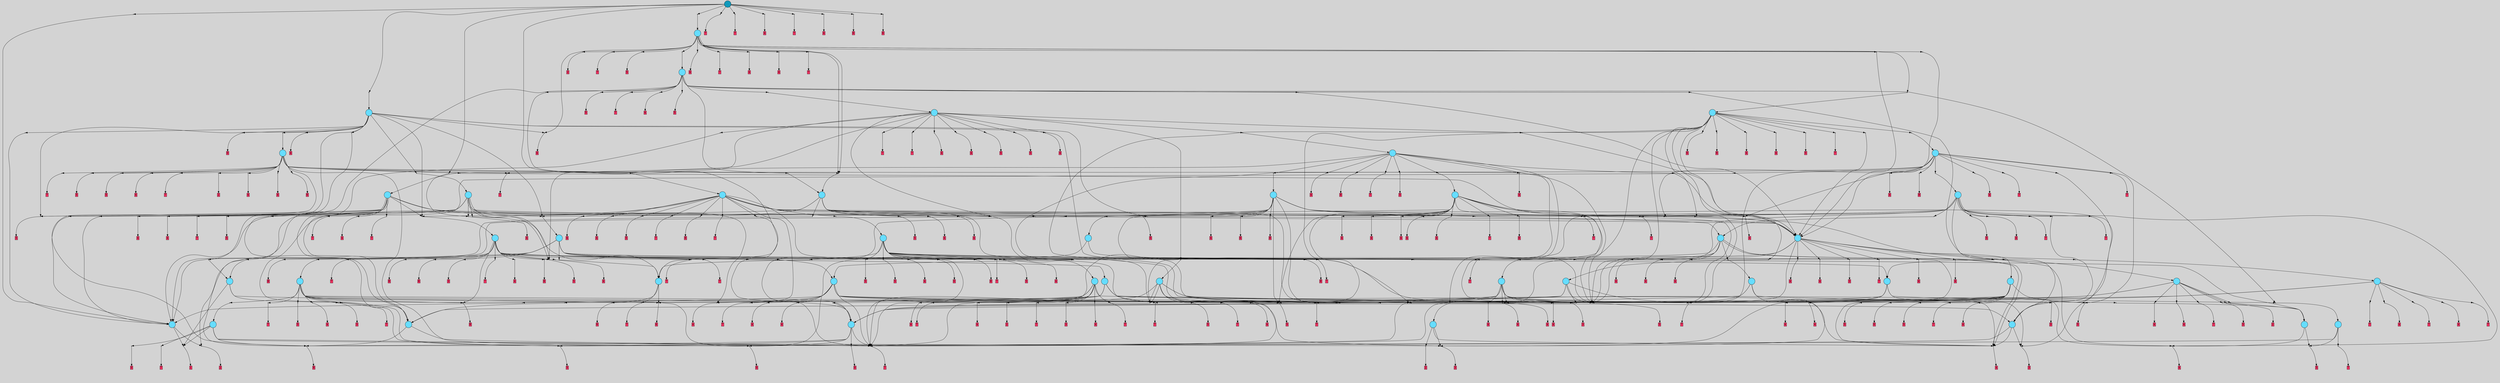 // File exported with GEGELATI v1.3.1
// On the 2024-04-01 21:54:37
// With the File::TPGGraphDotExporter
digraph{
	graph[pad = "0.212, 0.055" bgcolor = lightgray]
	node[shape=circle style = filled label = ""]
		T1 [fillcolor="#66ddff"]
		T2 [fillcolor="#66ddff"]
		T3 [fillcolor="#66ddff"]
		T4 [fillcolor="#66ddff"]
		T5 [fillcolor="#66ddff"]
		T6 [fillcolor="#66ddff"]
		T7 [fillcolor="#66ddff"]
		T8 [fillcolor="#66ddff"]
		T33 [fillcolor="#66ddff"]
		T156 [fillcolor="#66ddff"]
		T363 [fillcolor="#66ddff"]
		T556 [fillcolor="#66ddff"]
		T685 [fillcolor="#66ddff"]
		T1018 [fillcolor="#66ddff"]
		T1030 [fillcolor="#66ddff"]
		T1060 [fillcolor="#66ddff"]
		T1211 [fillcolor="#66ddff"]
		T1277 [fillcolor="#66ddff"]
		T1416 [fillcolor="#66ddff"]
		T1617 [fillcolor="#66ddff"]
		T1713 [fillcolor="#66ddff"]
		T1829 [fillcolor="#66ddff"]
		T1902 [fillcolor="#66ddff"]
		T1961 [fillcolor="#66ddff"]
		T1983 [fillcolor="#66ddff"]
		T1988 [fillcolor="#66ddff"]
		T2235 [fillcolor="#66ddff"]
		T2279 [fillcolor="#66ddff"]
		T2295 [fillcolor="#66ddff"]
		T2308 [fillcolor="#66ddff"]
		T2476 [fillcolor="#66ddff"]
		T2516 [fillcolor="#66ddff"]
		T3029 [fillcolor="#66ddff"]
		T3072 [fillcolor="#66ddff"]
		T3088 [fillcolor="#66ddff"]
		T3431 [fillcolor="#66ddff"]
		T3662 [fillcolor="#66ddff"]
		T3745 [fillcolor="#66ddff"]
		T4223 [fillcolor="#66ddff"]
		T4326 [fillcolor="#66ddff"]
		T4670 [fillcolor="#66ddff"]
		T4760 [fillcolor="#66ddff"]
		T5700 [fillcolor="#66ddff"]
		T6078 [fillcolor="#1199bb"]
		P102312 [fillcolor="#cccccc" shape=point] //
		I102312 [shape=box style=invis label="5|4&2|3#4|0&#92;n6|4&3|7#3|3&#92;n7|3&3|6#2|3&#92;n7|3&1|0#3|0&#92;n1|5&2|3#4|5&#92;n5|3&3|1#4|7&#92;n1|6&0|0#4|5&#92;n"]
		P102312 -> I102312[style=invis]
		A62767 [fillcolor="#ff3366" shape=box margin=0.03 width=0 height=0 label="1"]
		T1 -> P102312 -> A62767
		P102313 [fillcolor="#cccccc" shape=point] //
		I102313 [shape=box style=invis label="8|4&2|4#1|7&#92;n8|3&1|3#4|7&#92;n"]
		P102313 -> I102313[style=invis]
		A62768 [fillcolor="#ff3366" shape=box margin=0.03 width=0 height=0 label="2"]
		T1 -> P102313 -> A62768
		P102314 [fillcolor="#cccccc" shape=point] //
		I102314 [shape=box style=invis label="3|4&0|1#1|7&#92;n4|0&2|2#1|3&#92;n7|0&2|0#4|1&#92;n7|2&4|0#2|0&#92;n6|7&2|0#1|7&#92;n2|2&2|1#3|0&#92;n7|0&3|6#1|6&#92;n2|0&2|3#0|4&#92;n"]
		P102314 -> I102314[style=invis]
		A62769 [fillcolor="#ff3366" shape=box margin=0.03 width=0 height=0 label="2"]
		T2 -> P102314 -> A62769
		P102315 [fillcolor="#cccccc" shape=point] //
		I102315 [shape=box style=invis label="4|3&2|2#4|6&#92;n3|0&2|3#4|0&#92;n"]
		P102315 -> I102315[style=invis]
		A62770 [fillcolor="#ff3366" shape=box margin=0.03 width=0 height=0 label="3"]
		T2 -> P102315 -> A62770
		P102316 [fillcolor="#cccccc" shape=point] //
		I102316 [shape=box style=invis label="0|7&2|4#2|1&#92;n7|3&1|1#1|5&#92;n4|6&3|3#0|4&#92;n7|7&4|6#4|6&#92;n6|7&0|7#3|5&#92;n"]
		P102316 -> I102316[style=invis]
		A62771 [fillcolor="#ff3366" shape=box margin=0.03 width=0 height=0 label="3"]
		T3 -> P102316 -> A62771
		P102317 [fillcolor="#cccccc" shape=point] //
		I102317 [shape=box style=invis label="3|5&2|5#2|1&#92;n4|6&4|1#0|3&#92;n"]
		P102317 -> I102317[style=invis]
		A62772 [fillcolor="#ff3366" shape=box margin=0.03 width=0 height=0 label="4"]
		T3 -> P102317 -> A62772
		P102318 [fillcolor="#cccccc" shape=point] //
		I102318 [shape=box style=invis label="3|3&2|7#1|4&#92;n5|3&1|3#4|1&#92;n1|6&4|4#4|6&#92;n2|5&3|0#2|4&#92;n5|3&3|0#4|7&#92;n"]
		P102318 -> I102318[style=invis]
		A62773 [fillcolor="#ff3366" shape=box margin=0.03 width=0 height=0 label="4"]
		T4 -> P102318 -> A62773
		P102319 [fillcolor="#cccccc" shape=point] //
		I102319 [shape=box style=invis label="2|7&4|2#0|6&#92;n0|5&4|2#0|4&#92;n6|5&3|2#4|6&#92;n8|6&0|5#4|0&#92;n1|6&4|5#2|3&#92;n"]
		P102319 -> I102319[style=invis]
		A62774 [fillcolor="#ff3366" shape=box margin=0.03 width=0 height=0 label="5"]
		T4 -> P102319 -> A62774
		P102320 [fillcolor="#cccccc" shape=point] //
		I102320 [shape=box style=invis label="8|2&4|4#3|1&#92;n2|3&1|5#1|6&#92;n2|2&1|1#3|7&#92;n4|5&3|1#0|1&#92;n4|5&2|6#3|5&#92;n"]
		P102320 -> I102320[style=invis]
		A62775 [fillcolor="#ff3366" shape=box margin=0.03 width=0 height=0 label="5"]
		T5 -> P102320 -> A62775
		P102321 [fillcolor="#cccccc" shape=point] //
		I102321 [shape=box style=invis label="7|6&4|7#0|1&#92;n2|5&2|5#1|0&#92;n7|1&3|4#1|6&#92;n4|3&1|3#0|6&#92;n"]
		P102321 -> I102321[style=invis]
		A62776 [fillcolor="#ff3366" shape=box margin=0.03 width=0 height=0 label="6"]
		T5 -> P102321 -> A62776
		P102322 [fillcolor="#cccccc" shape=point] //
		I102322 [shape=box style=invis label="8|6&2|6#3|3&#92;n1|0&0|5#2|2&#92;n7|5&2|0#0|6&#92;n0|5&3|0#2|5&#92;n3|4&1|1#0|7&#92;n"]
		P102322 -> I102322[style=invis]
		A62777 [fillcolor="#ff3366" shape=box margin=0.03 width=0 height=0 label="6"]
		T6 -> P102322 -> A62777
		P102323 [fillcolor="#cccccc" shape=point] //
		I102323 [shape=box style=invis label="7|2&2|0#3|7&#92;n5|4&2|3#0|6&#92;n5|7&0|5#1|4&#92;n2|5&3|4#0|5&#92;n7|1&3|7#0|3&#92;n4|2&3|2#0|2&#92;n3|4&0|3#1|3&#92;n7|2&2|2#0|4&#92;n2|3&0|1#0|6&#92;n5|7&2|3#3|7&#92;n"]
		P102323 -> I102323[style=invis]
		A62778 [fillcolor="#ff3366" shape=box margin=0.03 width=0 height=0 label="7"]
		T6 -> P102323 -> A62778
		P102324 [fillcolor="#cccccc" shape=point] //
		I102324 [shape=box style=invis label="2|3&3|1#4|6&#92;n2|5&1|6#3|5&#92;n2|5&0|3#3|4&#92;n4|1&2|2#1|6&#92;n1|0&1|1#2|0&#92;n1|3&1|1#2|7&#92;n"]
		P102324 -> I102324[style=invis]
		A62779 [fillcolor="#ff3366" shape=box margin=0.03 width=0 height=0 label="7"]
		T7 -> P102324 -> A62779
		P102325 [fillcolor="#cccccc" shape=point] //
		I102325 [shape=box style=invis label="3|0&0|4#3|6&#92;n0|4&1|3#2|6&#92;n5|6&2|0#0|4&#92;n0|6&1|2#1|1&#92;n1|3&3|7#3|1&#92;n4|4&3|0#0|1&#92;n6|1&1|6#3|7&#92;n5|4&4|2#3|2&#92;n5|5&1|1#4|6&#92;n"]
		P102325 -> I102325[style=invis]
		A62780 [fillcolor="#ff3366" shape=box margin=0.03 width=0 height=0 label="8"]
		T7 -> P102325 -> A62780
		P102326 [fillcolor="#cccccc" shape=point] //
		I102326 [shape=box style=invis label="6|5&2|1#4|3&#92;n6|4&3|7#0|7&#92;n5|1&4|3#4|2&#92;n0|0&3|5#4|5&#92;n3|1&1|6#3|0&#92;n4|2&0|6#4|5&#92;n3|5&4|3#1|2&#92;n"]
		P102326 -> I102326[style=invis]
		A62781 [fillcolor="#ff3366" shape=box margin=0.03 width=0 height=0 label="8"]
		T8 -> P102326 -> A62781
		P102327 [fillcolor="#cccccc" shape=point] //
		I102327 [shape=box style=invis label="6|7&2|1#4|6&#92;n3|6&2|7#2|1&#92;n0|0&0|0#3|0&#92;n3|6&1|2#4|2&#92;n4|1&1|6#2|1&#92;n1|1&1|5#4|4&#92;n"]
		P102327 -> I102327[style=invis]
		A62782 [fillcolor="#ff3366" shape=box margin=0.03 width=0 height=0 label="0"]
		T8 -> P102327 -> A62782
		T2 -> P102317
		T3 -> P102320
		T5 -> P102312
		T6 -> P102321
		T33 -> P102324
		T33 -> P102325
		P102328 [fillcolor="#cccccc" shape=point] //
		I102328 [shape=box style=invis label="0|5&4|2#1|6&#92;n1|3&2|4#1|2&#92;n4|7&4|7#1|0&#92;n0|4&3|7#2|7&#92;n7|0&2|2#1|5&#92;n3|5&3|1#3|5&#92;n7|4&4|3#2|1&#92;n1|3&0|2#4|1&#92;n7|3&0|7#4|3&#92;n6|5&4|2#1|1&#92;n"]
		P102328 -> I102328[style=invis]
		A62783 [fillcolor="#ff3366" shape=box margin=0.03 width=0 height=0 label="0"]
		T33 -> P102328 -> A62783
		T33 -> P102327
		T33 -> P102320
		P102329 [fillcolor="#cccccc" shape=point] //
		I102329 [shape=box style=invis label="1|3&1|1#2|7&#92;n8|5&1|6#3|5&#92;n2|5&0|3#3|4&#92;n4|1&2|2#1|6&#92;n1|0&1|1#2|0&#92;n2|3&3|1#4|6&#92;n"]
		P102329 -> I102329[style=invis]
		A62784 [fillcolor="#ff3366" shape=box margin=0.03 width=0 height=0 label="7"]
		T156 -> P102329 -> A62784
		T156 -> P102325
		T156 -> P102319
		P102330 [fillcolor="#cccccc" shape=point] //
		I102330 [shape=box style=invis label="2|2&1|5#0|4&#92;n7|0&1|1#3|7&#92;n"]
		P102330 -> I102330[style=invis]
		T363 -> P102330 -> T7
		T363 -> P102315
		T363 -> P102324
		P102331 [fillcolor="#cccccc" shape=point] //
		I102331 [shape=box style=invis label="3|0&2|3#4|0&#92;n4|5&2|2#4|6&#92;n"]
		P102331 -> I102331[style=invis]
		A62785 [fillcolor="#ff3366" shape=box margin=0.03 width=0 height=0 label="3"]
		T363 -> P102331 -> A62785
		P102332 [fillcolor="#cccccc" shape=point] //
		I102332 [shape=box style=invis label="6|1&1|6#3|7&#92;n0|4&1|3#2|6&#92;n5|6&2|0#0|4&#92;n0|6&1|2#1|1&#92;n1|1&3|7#3|1&#92;n4|4&3|0#0|1&#92;n3|0&0|4#3|6&#92;n5|4&4|2#3|2&#92;n5|5&1|1#4|6&#92;n"]
		P102332 -> I102332[style=invis]
		T363 -> P102332 -> T4
		P102333 [fillcolor="#cccccc" shape=point] //
		I102333 [shape=box style=invis label="7|5&4|1#1|5&#92;n8|2&2|6#1|1&#92;n0|0&2|0#1|4&#92;n0|2&3|1#1|4&#92;n"]
		P102333 -> I102333[style=invis]
		A62786 [fillcolor="#ff3366" shape=box margin=0.03 width=0 height=0 label="4"]
		T556 -> P102333 -> A62786
		P102334 [fillcolor="#cccccc" shape=point] //
		I102334 [shape=box style=invis label="5|1&2|2#3|4&#92;n4|6&4|1#0|3&#92;n"]
		P102334 -> I102334[style=invis]
		A62787 [fillcolor="#ff3366" shape=box margin=0.03 width=0 height=0 label="4"]
		T556 -> P102334 -> A62787
		T556 -> P102324
		P102335 [fillcolor="#cccccc" shape=point] //
		I102335 [shape=box style=invis label="8|6&1|3#1|5&#92;n5|0&0|2#1|0&#92;n7|5&1|0#4|0&#92;n"]
		P102335 -> I102335[style=invis]
		T556 -> P102335 -> T363
		T556 -> P102317
		T556 -> P102317
		P102336 [fillcolor="#cccccc" shape=point] //
		I102336 [shape=box style=invis label="3|1&4|5#1|2&#92;n6|0&3|6#3|1&#92;n3|6&2|7#4|5&#92;n4|2&1|4#1|1&#92;n"]
		P102336 -> I102336[style=invis]
		A62788 [fillcolor="#ff3366" shape=box margin=0.03 width=0 height=0 label="4"]
		T556 -> P102336 -> A62788
		T685 -> P102325
		T685 -> P102315
		T685 -> P102312
		P102337 [fillcolor="#cccccc" shape=point] //
		I102337 [shape=box style=invis label="6|7&2|1#4|6&#92;n3|6&1|2#4|2&#92;n5|0&0|0#3|0&#92;n3|6&2|7#2|1&#92;n4|1&1|6#2|1&#92;n"]
		P102337 -> I102337[style=invis]
		A62789 [fillcolor="#ff3366" shape=box margin=0.03 width=0 height=0 label="0"]
		T685 -> P102337 -> A62789
		T685 -> P102324
		P102338 [fillcolor="#cccccc" shape=point] //
		I102338 [shape=box style=invis label="0|2&4|0#3|3&#92;n4|7&4|5#2|5&#92;n7|6&2|5#2|5&#92;n3|5&3|1#4|4&#92;n2|0&4|1#3|7&#92;n6|3&4|3#3|7&#92;n8|2&0|2#3|2&#92;n"]
		P102338 -> I102338[style=invis]
		A62790 [fillcolor="#ff3366" shape=box margin=0.03 width=0 height=0 label="7"]
		T685 -> P102338 -> A62790
		P102339 [fillcolor="#cccccc" shape=point] //
		I102339 [shape=box style=invis label="7|3&0|4#2|3&#92;n6|0&1|6#0|3&#92;n1|5&4|3#4|5&#92;n5|3&3|1#4|7&#92;n2|3&2|1#3|5&#92;n"]
		P102339 -> I102339[style=invis]
		T1018 -> P102339 -> T3
		P102340 [fillcolor="#cccccc" shape=point] //
		I102340 [shape=box style=invis label="0|0&2|3#3|5&#92;n5|7&3|0#4|4&#92;n"]
		P102340 -> I102340[style=invis]
		A62791 [fillcolor="#ff3366" shape=box margin=0.03 width=0 height=0 label="4"]
		T1018 -> P102340 -> A62791
		P102341 [fillcolor="#cccccc" shape=point] //
		I102341 [shape=box style=invis label="6|1&4|1#4|2&#92;n2|0&4|2#3|2&#92;n3|1&0|0#0|7&#92;n5|5&3|6#2|1&#92;n4|3&3|1#2|2&#92;n1|6&3|5#2|3&#92;n3|6&1|7#3|1&#92;n"]
		P102341 -> I102341[style=invis]
		A62792 [fillcolor="#ff3366" shape=box margin=0.03 width=0 height=0 label="5"]
		T1018 -> P102341 -> A62792
		P102342 [fillcolor="#cccccc" shape=point] //
		I102342 [shape=box style=invis label="0|4&1|3#2|6&#92;n5|6&2|0#0|4&#92;n0|6&1|2#1|1&#92;n1|3&3|7#3|1&#92;n4|4&3|0#0|1&#92;n6|7&1|6#3|7&#92;n5|4&4|2#3|2&#92;n7|4&0|6#4|4&#92;n5|5&1|1#4|6&#92;n"]
		P102342 -> I102342[style=invis]
		A62793 [fillcolor="#ff3366" shape=box margin=0.03 width=0 height=0 label="8"]
		T1018 -> P102342 -> A62793
		T1018 -> P102324
		P102343 [fillcolor="#cccccc" shape=point] //
		I102343 [shape=box style=invis label="3|0&1|4#1|2&#92;n2|3&0|6#1|4&#92;n1|0&0|6#3|5&#92;n4|1&0|3#1|5&#92;n4|6&2|6#1|2&#92;n6|1&3|4#3|1&#92;n"]
		P102343 -> I102343[style=invis]
		A62794 [fillcolor="#ff3366" shape=box margin=0.03 width=0 height=0 label="3"]
		T1018 -> P102343 -> A62794
		P102344 [fillcolor="#cccccc" shape=point] //
		I102344 [shape=box style=invis label="2|3&3|1#4|6&#92;n2|5&1|6#3|5&#92;n2|4&0|0#0|7&#92;n2|5&0|3#3|4&#92;n1|3&1|1#2|7&#92;n1|0&1|1#2|0&#92;n4|1&2|2#0|6&#92;n"]
		P102344 -> I102344[style=invis]
		A62795 [fillcolor="#ff3366" shape=box margin=0.03 width=0 height=0 label="7"]
		T1018 -> P102344 -> A62795
		P102345 [fillcolor="#cccccc" shape=point] //
		I102345 [shape=box style=invis label="2|3&3|1#4|6&#92;n2|5&0|3#3|4&#92;n4|0&1|1#2|6&#92;n1|0&1|1#2|0&#92;n4|1&4|2#1|6&#92;n1|3&1|1#2|7&#92;n"]
		P102345 -> I102345[style=invis]
		A62796 [fillcolor="#ff3366" shape=box margin=0.03 width=0 height=0 label="7"]
		T1018 -> P102345 -> A62796
		P102346 [fillcolor="#cccccc" shape=point] //
		I102346 [shape=box style=invis label="6|1&4|1#4|2&#92;n2|0&4|2#3|2&#92;n3|1&2|0#0|7&#92;n7|7&4|4#1|2&#92;n5|5&3|6#2|1&#92;n4|3&3|1#2|2&#92;n1|6&3|5#2|3&#92;n3|6&1|7#3|1&#92;n"]
		P102346 -> I102346[style=invis]
		A62797 [fillcolor="#ff3366" shape=box margin=0.03 width=0 height=0 label="5"]
		T1018 -> P102346 -> A62797
		T1018 -> P102327
		P102347 [fillcolor="#cccccc" shape=point] //
		I102347 [shape=box style=invis label="0|6&2|0#4|1&#92;n2|5&0|0#4|4&#92;n4|4&0|0#4|1&#92;n8|1&4|6#4|1&#92;n0|0&4|2#4|5&#92;n2|6&4|7#0|1&#92;n7|7&0|6#1|1&#92;n7|6&1|3#0|7&#92;n3|6&2|0#1|7&#92;n"]
		P102347 -> I102347[style=invis]
		T1018 -> P102347 -> T685
		T1030 -> P102318
		P102348 [fillcolor="#cccccc" shape=point] //
		I102348 [shape=box style=invis label="4|2&4|6#0|3&#92;n4|2&4|0#3|0&#92;n1|0&1|1#2|2&#92;n4|1&2|2#3|6&#92;n1|3&1|1#0|7&#92;n1|7&3|7#1|1&#92;n2|5&4|3#3|4&#92;n0|4&4|6#2|6&#92;n"]
		P102348 -> I102348[style=invis]
		T1030 -> P102348 -> T156
		T1030 -> P102341
		P102349 [fillcolor="#cccccc" shape=point] //
		I102349 [shape=box style=invis label="2|0&3|0#2|4&#92;n3|3&2|7#1|4&#92;n4|3&1|3#4|2&#92;n3|2&3|6#4|0&#92;n"]
		P102349 -> I102349[style=invis]
		A62798 [fillcolor="#ff3366" shape=box margin=0.03 width=0 height=0 label="4"]
		T1030 -> P102349 -> A62798
		P102350 [fillcolor="#cccccc" shape=point] //
		I102350 [shape=box style=invis label="4|0&1|7#4|0&#92;n8|7&2|0#2|2&#92;n6|1&4|2#4|6&#92;n"]
		P102350 -> I102350[style=invis]
		A62799 [fillcolor="#ff3366" shape=box margin=0.03 width=0 height=0 label="4"]
		T1030 -> P102350 -> A62799
		P102351 [fillcolor="#cccccc" shape=point] //
		I102351 [shape=box style=invis label="8|2&0|2#3|2&#92;n0|2&4|0#3|3&#92;n7|6&2|5#2|2&#92;n3|5&3|1#4|4&#92;n4|5&1|1#4|2&#92;n2|0&4|1#3|7&#92;n6|3&4|3#3|7&#92;n4|7&4|5#2|1&#92;n"]
		P102351 -> I102351[style=invis]
		A62800 [fillcolor="#ff3366" shape=box margin=0.03 width=0 height=0 label="7"]
		T1060 -> P102351 -> A62800
		P102352 [fillcolor="#cccccc" shape=point] //
		I102352 [shape=box style=invis label="2|4&4|4#1|4&#92;n7|5&3|7#0|6&#92;n5|3&2|5#0|2&#92;n4|0&1|3#1|4&#92;n1|3&2|6#0|4&#92;n5|7&4|3#0|5&#92;n4|1&3|0#3|2&#92;n6|5&4|0#1|6&#92;n"]
		P102352 -> I102352[style=invis]
		A62801 [fillcolor="#ff3366" shape=box margin=0.03 width=0 height=0 label="7"]
		T1060 -> P102352 -> A62801
		P102353 [fillcolor="#cccccc" shape=point] //
		I102353 [shape=box style=invis label="8|0&2|0#1|3&#92;n1|2&3|7#2|0&#92;n"]
		P102353 -> I102353[style=invis]
		A62802 [fillcolor="#ff3366" shape=box margin=0.03 width=0 height=0 label="4"]
		T1060 -> P102353 -> A62802
		T1060 -> P102339
		T1060 -> P102341
		P102354 [fillcolor="#cccccc" shape=point] //
		I102354 [shape=box style=invis label="1|0&1|1#2|0&#92;n2|5&1|6#3|5&#92;n5|3&0|1#1|2&#92;n2|3&3|1#4|6&#92;n1|3&1|1#2|7&#92;n"]
		P102354 -> I102354[style=invis]
		A62803 [fillcolor="#ff3366" shape=box margin=0.03 width=0 height=0 label="7"]
		T1060 -> P102354 -> A62803
		P102355 [fillcolor="#cccccc" shape=point] //
		I102355 [shape=box style=invis label="5|7&0|2#2|1&#92;n7|0&2|5#0|4&#92;n7|2&2|2#1|7&#92;n"]
		P102355 -> I102355[style=invis]
		A62804 [fillcolor="#ff3366" shape=box margin=0.03 width=0 height=0 label="4"]
		T1060 -> P102355 -> A62804
		T1211 -> P102324
		T1211 -> P102341
		P102356 [fillcolor="#cccccc" shape=point] //
		I102356 [shape=box style=invis label="3|0&2|5#4|6&#92;n2|4&2|2#2|2&#92;n0|4&3|3#4|2&#92;n7|0&4|5#2|0&#92;n"]
		P102356 -> I102356[style=invis]
		A62805 [fillcolor="#ff3366" shape=box margin=0.03 width=0 height=0 label="4"]
		T1211 -> P102356 -> A62805
		P102357 [fillcolor="#cccccc" shape=point] //
		I102357 [shape=box style=invis label="8|7&1|7#3|1&#92;n1|0&2|2#0|1&#92;n3|4&4|4#3|3&#92;n4|1&1|7#3|3&#92;n8|6&3|2#2|7&#92;n"]
		P102357 -> I102357[style=invis]
		A62806 [fillcolor="#ff3366" shape=box margin=0.03 width=0 height=0 label="4"]
		T1211 -> P102357 -> A62806
		P102358 [fillcolor="#cccccc" shape=point] //
		I102358 [shape=box style=invis label="3|7&4|7#2|3&#92;n0|4&2|2#1|6&#92;n2|0&1|2#3|4&#92;n6|5&0|1#2|2&#92;n"]
		P102358 -> I102358[style=invis]
		A62807 [fillcolor="#ff3366" shape=box margin=0.03 width=0 height=0 label="7"]
		T1211 -> P102358 -> A62807
		P102359 [fillcolor="#cccccc" shape=point] //
		I102359 [shape=box style=invis label="3|7&2|6#2|7&#92;n5|7&1|4#3|0&#92;n8|1&3|1#1|3&#92;n0|3&3|7#1|6&#92;n6|0&4|5#3|6&#92;n"]
		P102359 -> I102359[style=invis]
		T1211 -> P102359 -> T4
		P102360 [fillcolor="#cccccc" shape=point] //
		I102360 [shape=box style=invis label="0|5&4|2#0|4&#92;n1|0&0|7#3|3&#92;n2|7&4|2#0|6&#92;n6|5&3|2#4|6&#92;n8|0&0|5#4|0&#92;n1|6&4|5#2|3&#92;n"]
		P102360 -> I102360[style=invis]
		A62808 [fillcolor="#ff3366" shape=box margin=0.03 width=0 height=0 label="5"]
		T1211 -> P102360 -> A62808
		P102361 [fillcolor="#cccccc" shape=point] //
		I102361 [shape=box style=invis label="3|4&0|1#1|7&#92;n4|3&2|2#1|3&#92;n7|2&4|0#2|0&#92;n7|0&2|0#4|1&#92;n0|5&1|3#4|4&#92;n6|7&2|0#1|7&#92;n2|2&2|1#3|0&#92;n7|0&3|6#1|6&#92;n2|0&2|3#0|4&#92;n"]
		P102361 -> I102361[style=invis]
		A62809 [fillcolor="#ff3366" shape=box margin=0.03 width=0 height=0 label="2"]
		T1211 -> P102361 -> A62809
		P102362 [fillcolor="#cccccc" shape=point] //
		I102362 [shape=box style=invis label="6|1&3|2#2|6&#92;n0|4&1|5#2|1&#92;n7|5&3|3#1|1&#92;n3|4&1|3#0|0&#92;n7|0&4|3#0|3&#92;n"]
		P102362 -> I102362[style=invis]
		A62810 [fillcolor="#ff3366" shape=box margin=0.03 width=0 height=0 label="4"]
		T1277 -> P102362 -> A62810
		T1277 -> P102321
		P102363 [fillcolor="#cccccc" shape=point] //
		I102363 [shape=box style=invis label="1|6&3|2#2|4&#92;n6|7&2|6#1|0&#92;n7|0&2|7#4|0&#92;n"]
		P102363 -> I102363[style=invis]
		A62811 [fillcolor="#ff3366" shape=box margin=0.03 width=0 height=0 label="2"]
		T1277 -> P102363 -> A62811
		P102364 [fillcolor="#cccccc" shape=point] //
		I102364 [shape=box style=invis label="7|4&3|6#4|4&#92;n1|0&1|1#2|0&#92;n4|1&2|2#1|6&#92;n2|5&1|6#3|5&#92;n7|0&2|7#1|6&#92;n1|3&1|1#2|7&#92;n"]
		P102364 -> I102364[style=invis]
		A62812 [fillcolor="#ff3366" shape=box margin=0.03 width=0 height=0 label="7"]
		T1277 -> P102364 -> A62812
		P102365 [fillcolor="#cccccc" shape=point] //
		I102365 [shape=box style=invis label="7|7&4|6#4|6&#92;n4|6&3|3#0|4&#92;n0|7&2|4#2|1&#92;n6|7&0|7#4|5&#92;n"]
		P102365 -> I102365[style=invis]
		A62813 [fillcolor="#ff3366" shape=box margin=0.03 width=0 height=0 label="3"]
		T1277 -> P102365 -> A62813
		T1277 -> P102324
		P102366 [fillcolor="#cccccc" shape=point] //
		I102366 [shape=box style=invis label="3|5&2|7#1|0&#92;n"]
		P102366 -> I102366[style=invis]
		A62814 [fillcolor="#ff3366" shape=box margin=0.03 width=0 height=0 label="4"]
		T1277 -> P102366 -> A62814
		T1277 -> P102341
		P102367 [fillcolor="#cccccc" shape=point] //
		I102367 [shape=box style=invis label="8|2&0|2#3|2&#92;n4|7&4|5#2|5&#92;n7|6&2|5#2|2&#92;n3|5&3|1#4|4&#92;n5|5&0|2#4|5&#92;n2|0&4|1#3|7&#92;n6|3&4|3#3|7&#92;n0|2&4|0#3|3&#92;n"]
		P102367 -> I102367[style=invis]
		A62815 [fillcolor="#ff3366" shape=box margin=0.03 width=0 height=0 label="7"]
		T1277 -> P102367 -> A62815
		P102368 [fillcolor="#cccccc" shape=point] //
		I102368 [shape=box style=invis label="4|1&2|2#1|6&#92;n7|3&1|6#3|5&#92;n2|3&3|1#4|6&#92;n2|6&1|2#4|7&#92;n2|4&0|6#0|0&#92;n"]
		P102368 -> I102368[style=invis]
		A62816 [fillcolor="#ff3366" shape=box margin=0.03 width=0 height=0 label="7"]
		T1277 -> P102368 -> A62816
		P102369 [fillcolor="#cccccc" shape=point] //
		I102369 [shape=box style=invis label="8|6&0|1#3|6&#92;n1|0&3|6#2|3&#92;n0|1&4|7#3|2&#92;n5|2&4|0#4|7&#92;n3|7&3|0#1|6&#92;n0|5&1|3#4|1&#92;n1|3&2|7#1|4&#92;n3|4&4|1#0|4&#92;n"]
		P102369 -> I102369[style=invis]
		A62817 [fillcolor="#ff3366" shape=box margin=0.03 width=0 height=0 label="4"]
		T1416 -> P102369 -> A62817
		T1416 -> P102324
		P102370 [fillcolor="#cccccc" shape=point] //
		I102370 [shape=box style=invis label="2|3&3|1#4|6&#92;n2|7&4|2#2|2&#92;n2|5&1|6#3|5&#92;n4|1&2|0#1|6&#92;n2|5&0|3#3|4&#92;n1|0&1|1#2|0&#92;n1|3&1|1#2|7&#92;n"]
		P102370 -> I102370[style=invis]
		A62818 [fillcolor="#ff3366" shape=box margin=0.03 width=0 height=0 label="7"]
		T1416 -> P102370 -> A62818
		P102371 [fillcolor="#cccccc" shape=point] //
		I102371 [shape=box style=invis label="8|2&0|2#3|2&#92;n3|5&3|1#4|4&#92;n7|6&2|5#2|2&#92;n4|7&4|5#2|5&#92;n2|0&4|1#3|7&#92;n7|7&0|1#0|2&#92;n6|3&4|3#3|7&#92;n0|2&4|0#3|5&#92;n"]
		P102371 -> I102371[style=invis]
		A62819 [fillcolor="#ff3366" shape=box margin=0.03 width=0 height=0 label="7"]
		T1416 -> P102371 -> A62819
		P102372 [fillcolor="#cccccc" shape=point] //
		I102372 [shape=box style=invis label="3|3&2|7#1|4&#92;n5|3&1|3#4|1&#92;n8|6&2|7#2|6&#92;n2|0&3|0#2|4&#92;n5|4&3|0#4|7&#92;n3|2&3|6#4|0&#92;n"]
		P102372 -> I102372[style=invis]
		A62820 [fillcolor="#ff3366" shape=box margin=0.03 width=0 height=0 label="4"]
		T1416 -> P102372 -> A62820
		P102373 [fillcolor="#cccccc" shape=point] //
		I102373 [shape=box style=invis label="2|0&4|2#3|2&#92;n3|6&1|7#3|3&#92;n3|3&0|0#0|7&#92;n5|5&3|6#2|1&#92;n0|2&3|5#4|6&#92;n4|3&3|1#2|2&#92;n6|1&4|1#4|2&#92;n"]
		P102373 -> I102373[style=invis]
		A62821 [fillcolor="#ff3366" shape=box margin=0.03 width=0 height=0 label="5"]
		T1416 -> P102373 -> A62821
		P102374 [fillcolor="#cccccc" shape=point] //
		I102374 [shape=box style=invis label="3|5&2|3#3|4&#92;n3|5&2|4#1|4&#92;n6|1&1|2#3|3&#92;n1|0&1|1#2|7&#92;n4|7&1|4#3|2&#92;n"]
		P102374 -> I102374[style=invis]
		A62822 [fillcolor="#ff3366" shape=box margin=0.03 width=0 height=0 label="7"]
		T1416 -> P102374 -> A62822
		T1416 -> P102316
		P102375 [fillcolor="#cccccc" shape=point] //
		I102375 [shape=box style=invis label="2|7&3|7#3|3&#92;n2|3&1|3#1|6&#92;n1|6&3|7#4|6&#92;n7|3&0|2#1|0&#92;n1|3&1|5#4|2&#92;n2|6&1|7#4|6&#92;n7|0&0|7#3|0&#92;n"]
		P102375 -> I102375[style=invis]
		A62823 [fillcolor="#ff3366" shape=box margin=0.03 width=0 height=0 label="4"]
		T1416 -> P102375 -> A62823
		P102376 [fillcolor="#cccccc" shape=point] //
		I102376 [shape=box style=invis label="7|6&3|1#0|3&#92;n5|0&2|5#2|6&#92;n3|5&2|7#2|5&#92;n"]
		P102376 -> I102376[style=invis]
		T1416 -> P102376 -> T1
		P102377 [fillcolor="#cccccc" shape=point] //
		I102377 [shape=box style=invis label="8|0&0|3#2|3&#92;n"]
		P102377 -> I102377[style=invis]
		A62824 [fillcolor="#ff3366" shape=box margin=0.03 width=0 height=0 label="4"]
		T1416 -> P102377 -> A62824
		T1617 -> P102369
		T1617 -> P102371
		P102378 [fillcolor="#cccccc" shape=point] //
		I102378 [shape=box style=invis label="4|6&1|2#4|2&#92;n8|0&0|5#2|2&#92;n4|6&1|6#2|1&#92;n4|7&4|5#0|2&#92;n3|5&1|4#2|4&#92;n3|6&2|7#0|1&#92;n1|1&1|5#4|4&#92;n"]
		P102378 -> I102378[style=invis]
		T1617 -> P102378 -> T33
		P102379 [fillcolor="#cccccc" shape=point] //
		I102379 [shape=box style=invis label="2|0&3|0#2|4&#92;n5|3&1|3#4|1&#92;n8|6&2|7#2|6&#92;n3|3&2|7#1|4&#92;n5|4&3|0#4|7&#92;n3|2&3|0#4|0&#92;n"]
		P102379 -> I102379[style=invis]
		A62825 [fillcolor="#ff3366" shape=box margin=0.03 width=0 height=0 label="4"]
		T1617 -> P102379 -> A62825
		T1617 -> P102373
		T1617 -> P102374
		P102380 [fillcolor="#cccccc" shape=point] //
		I102380 [shape=box style=invis label="7|3&1|1#1|5&#92;n7|7&4|6#4|6&#92;n3|0&1|3#3|1&#92;n4|6&3|3#0|7&#92;n"]
		P102380 -> I102380[style=invis]
		A62826 [fillcolor="#ff3366" shape=box margin=0.03 width=0 height=0 label="3"]
		T1617 -> P102380 -> A62826
		T1617 -> P102317
		T1617 -> P102341
		P102381 [fillcolor="#cccccc" shape=point] //
		I102381 [shape=box style=invis label="4|0&1|7#4|0&#92;n5|1&0|4#4|2&#92;n5|4&0|2#4|6&#92;n"]
		P102381 -> I102381[style=invis]
		A62827 [fillcolor="#ff3366" shape=box margin=0.03 width=0 height=0 label="4"]
		T1617 -> P102381 -> A62827
		P102382 [fillcolor="#cccccc" shape=point] //
		I102382 [shape=box style=invis label="1|0&3|3#3|1&#92;n0|7&2|7#1|4&#92;n2|1&4|5#1|7&#92;n0|5&3|5#3|0&#92;n6|1&0|0#4|6&#92;n1|1&2|7#2|7&#92;n"]
		P102382 -> I102382[style=invis]
		A62828 [fillcolor="#ff3366" shape=box margin=0.03 width=0 height=0 label="4"]
		T1617 -> P102382 -> A62828
		P102383 [fillcolor="#cccccc" shape=point] //
		I102383 [shape=box style=invis label="6|0&1|6#0|3&#92;n5|3&0|7#3|3&#92;n2|4&2|1#3|5&#92;n1|0&4|3#4|5&#92;n5|3&3|1#4|7&#92;n6|3&3|4#0|0&#92;n7|3&0|4#1|3&#92;n"]
		P102383 -> I102383[style=invis]
		T1713 -> P102383 -> T1030
		P102384 [fillcolor="#cccccc" shape=point] //
		I102384 [shape=box style=invis label="2|3&0|3#3|4&#92;n2|3&3|1#4|6&#92;n0|3&1|7#1|1&#92;n2|5&1|6#3|5&#92;n4|1&2|2#1|6&#92;n1|0&1|1#2|0&#92;n4|2&1|5#3|6&#92;n1|7&1|1#2|7&#92;n"]
		P102384 -> I102384[style=invis]
		A62829 [fillcolor="#ff3366" shape=box margin=0.03 width=0 height=0 label="7"]
		T1713 -> P102384 -> A62829
		T1713 -> P102318
		P102385 [fillcolor="#cccccc" shape=point] //
		I102385 [shape=box style=invis label="2|1&1|1#2|2&#92;n0|4&3|6#0|4&#92;n0|1&4|7#1|3&#92;n6|0&3|0#0|5&#92;n2|1&1|5#0|5&#92;n0|1&0|6#3|0&#92;n4|6&2|5#1|1&#92;n2|2&3|2#4|6&#92;n6|2&0|1#1|0&#92;n"]
		P102385 -> I102385[style=invis]
		A62830 [fillcolor="#ff3366" shape=box margin=0.03 width=0 height=0 label="7"]
		T1713 -> P102385 -> A62830
		P102386 [fillcolor="#cccccc" shape=point] //
		I102386 [shape=box style=invis label="8|2&4|4#3|1&#92;n2|2&1|1#3|7&#92;n2|3&1|5#1|6&#92;n2|2&2|7#2|1&#92;n4|5&3|1#0|1&#92;n"]
		P102386 -> I102386[style=invis]
		A62831 [fillcolor="#ff3366" shape=box margin=0.03 width=0 height=0 label="5"]
		T1713 -> P102386 -> A62831
		T1713 -> P102341
		P102387 [fillcolor="#cccccc" shape=point] //
		I102387 [shape=box style=invis label="8|2&0|2#3|2&#92;n3|5&3|1#4|4&#92;n7|6&2|5#2|2&#92;n1|7&1|4#0|7&#92;n0|2&4|0#3|3&#92;n2|0&4|1#3|7&#92;n6|3&4|3#3|7&#92;n4|7&3|5#2|1&#92;n"]
		P102387 -> I102387[style=invis]
		A62832 [fillcolor="#ff3366" shape=box margin=0.03 width=0 height=0 label="7"]
		T1713 -> P102387 -> A62832
		P102388 [fillcolor="#cccccc" shape=point] //
		I102388 [shape=box style=invis label="0|6&0|7#3|1&#92;n1|6&4|4#1|6&#92;n4|0&3|4#4|7&#92;n2|5&3|0#2|6&#92;n3|3&2|7#1|4&#92;n5|3&3|0#4|7&#92;n"]
		P102388 -> I102388[style=invis]
		A62833 [fillcolor="#ff3366" shape=box margin=0.03 width=0 height=0 label="4"]
		T1713 -> P102388 -> A62833
		P102389 [fillcolor="#cccccc" shape=point] //
		I102389 [shape=box style=invis label="2|5&0|3#4|4&#92;n5|5&4|1#2|7&#92;n0|4&0|6#2|6&#92;n1|2&1|5#4|7&#92;n7|4&2|3#0|3&#92;n3|0&0|5#1|2&#92;n2|3&3|2#2|6&#92;n1|3&1|1#2|3&#92;n"]
		P102389 -> I102389[style=invis]
		A62834 [fillcolor="#ff3366" shape=box margin=0.03 width=0 height=0 label="7"]
		T1713 -> P102389 -> A62834
		P102390 [fillcolor="#cccccc" shape=point] //
		I102390 [shape=box style=invis label="2|7&3|1#4|6&#92;n1|0&0|1#2|0&#92;n4|1&2|7#0|7&#92;n1|0&0|5#4|4&#92;n0|3&1|7#3|1&#92;n"]
		P102390 -> I102390[style=invis]
		T1713 -> P102390 -> T556
		P102391 [fillcolor="#cccccc" shape=point] //
		I102391 [shape=box style=invis label="2|4&0|6#4|4&#92;n6|0&1|6#0|3&#92;n7|3&0|4#2|0&#92;n1|5&4|3#4|5&#92;n5|3&3|1#4|7&#92;n"]
		P102391 -> I102391[style=invis]
		T1713 -> P102391 -> T3
		P102392 [fillcolor="#cccccc" shape=point] //
		I102392 [shape=box style=invis label="3|7&4|7#2|3&#92;n2|0&1|2#3|4&#92;n7|3&4|4#1|0&#92;n0|4&4|2#1|6&#92;n"]
		P102392 -> I102392[style=invis]
		A62835 [fillcolor="#ff3366" shape=box margin=0.03 width=0 height=0 label="7"]
		T1713 -> P102392 -> A62835
		T1713 -> P102388
		P102393 [fillcolor="#cccccc" shape=point] //
		I102393 [shape=box style=invis label="4|6&4|1#0|3&#92;n4|5&2|5#2|1&#92;n"]
		P102393 -> I102393[style=invis]
		A62836 [fillcolor="#ff3366" shape=box margin=0.03 width=0 height=0 label="4"]
		T1829 -> P102393 -> A62836
		P102394 [fillcolor="#cccccc" shape=point] //
		I102394 [shape=box style=invis label="8|6&0|1#3|6&#92;n1|0&3|6#2|3&#92;n1|7&2|4#2|2&#92;n0|1&4|7#3|2&#92;n5|2&4|0#4|7&#92;n3|7&3|0#1|6&#92;n0|5&1|3#4|1&#92;n1|3&2|7#1|4&#92;n3|4&4|1#1|4&#92;n"]
		P102394 -> I102394[style=invis]
		A62837 [fillcolor="#ff3366" shape=box margin=0.03 width=0 height=0 label="4"]
		T1829 -> P102394 -> A62837
		P102395 [fillcolor="#cccccc" shape=point] //
		I102395 [shape=box style=invis label="5|3&2|2#4|6&#92;n"]
		P102395 -> I102395[style=invis]
		A62838 [fillcolor="#ff3366" shape=box margin=0.03 width=0 height=0 label="3"]
		T1829 -> P102395 -> A62838
		T1829 -> P102371
		P102396 [fillcolor="#cccccc" shape=point] //
		I102396 [shape=box style=invis label="3|6&1|2#4|2&#92;n8|0&0|5#2|2&#92;n4|6&1|6#2|1&#92;n4|7&4|5#0|2&#92;n3|6&2|7#0|1&#92;n3|5&1|4#2|4&#92;n1|1&1|5#4|4&#92;n"]
		P102396 -> I102396[style=invis]
		T1829 -> P102396 -> T33
		P102397 [fillcolor="#cccccc" shape=point] //
		I102397 [shape=box style=invis label="7|5&3|0#2|4&#92;n2|0&0|3#3|4&#92;n8|5&4|1#2|3&#92;n1|4&1|1#2|4&#92;n4|3&1|4#4|2&#92;n4|4&0|2#1|6&#92;n"]
		P102397 -> I102397[style=invis]
		A62839 [fillcolor="#ff3366" shape=box margin=0.03 width=0 height=0 label="7"]
		T1829 -> P102397 -> A62839
		P102398 [fillcolor="#cccccc" shape=point] //
		I102398 [shape=box style=invis label="3|6&3|1#0|3&#92;n5|0&2|5#2|6&#92;n3|5&2|5#2|5&#92;n"]
		P102398 -> I102398[style=invis]
		T1829 -> P102398 -> T1060
		T1829 -> P102341
		P102399 [fillcolor="#cccccc" shape=point] //
		I102399 [shape=box style=invis label="3|1&0|3#2|1&#92;n6|0&1|3#3|1&#92;n"]
		P102399 -> I102399[style=invis]
		A62840 [fillcolor="#ff3366" shape=box margin=0.03 width=0 height=0 label="4"]
		T1829 -> P102399 -> A62840
		P102400 [fillcolor="#cccccc" shape=point] //
		I102400 [shape=box style=invis label="2|2&1|6#3|5&#92;n5|6&1|5#2|5&#92;n7|1&3|3#0|6&#92;n4|1&2|2#1|6&#92;n1|2&4|1#4|5&#92;n3|1&0|6#4|4&#92;n2|5&2|4#1|3&#92;n1|0&3|1#2|0&#92;n"]
		P102400 -> I102400[style=invis]
		T1829 -> P102400 -> T1211
		P102401 [fillcolor="#cccccc" shape=point] //
		I102401 [shape=box style=invis label="3|6&0|2#1|2&#92;n2|1&3|2#4|2&#92;n1|2&4|6#0|3&#92;n6|0&1|1#3|0&#92;n2|3&2|5#1|1&#92;n2|5&2|6#2|0&#92;n0|5&2|3#0|1&#92;n"]
		P102401 -> I102401[style=invis]
		A62841 [fillcolor="#ff3366" shape=box margin=0.03 width=0 height=0 label="4"]
		T1829 -> P102401 -> A62841
		P102402 [fillcolor="#cccccc" shape=point] //
		I102402 [shape=box style=invis label="8|6&0|1#3|6&#92;n5|2&4|0#4|7&#92;n0|1&4|7#3|2&#92;n1|0&3|6#2|3&#92;n3|7&3|0#1|6&#92;n0|5&1|3#4|1&#92;n1|3&2|7#1|4&#92;n4|1&4|2#4|3&#92;n3|4&4|1#0|4&#92;n"]
		P102402 -> I102402[style=invis]
		A62842 [fillcolor="#ff3366" shape=box margin=0.03 width=0 height=0 label="4"]
		T1902 -> P102402 -> A62842
		T1902 -> P102371
		P102403 [fillcolor="#cccccc" shape=point] //
		I102403 [shape=box style=invis label="3|5&1|4#2|3&#92;n2|3&1|5#4|5&#92;n2|5&0|5#1|6&#92;n4|6&1|3#2|1&#92;n3|1&4|0#4|2&#92;n6|0&2|2#2|6&#92;n3|6&2|7#2|1&#92;n6|1&3|4#3|3&#92;n"]
		P102403 -> I102403[style=invis]
		T1902 -> P102403 -> T33
		P102404 [fillcolor="#cccccc" shape=point] //
		I102404 [shape=box style=invis label="7|1&2|0#3|2&#92;n2|1&4|3#2|5&#92;n4|5&1|4#3|0&#92;n2|0&3|5#4|7&#92;n8|6&0|5#4|0&#92;n0|5&4|6#0|4&#92;n2|7&4|2#0|6&#92;n"]
		P102404 -> I102404[style=invis]
		T1902 -> P102404 -> T7
		T1902 -> P102341
		T1902 -> P102315
		P102405 [fillcolor="#cccccc" shape=point] //
		I102405 [shape=box style=invis label="4|3&4|0#4|6&#92;n8|2&3|7#1|3&#92;n6|0&2|3#2|4&#92;n7|1&0|5#0|6&#92;n7|1&3|3#4|3&#92;n"]
		P102405 -> I102405[style=invis]
		A62843 [fillcolor="#ff3366" shape=box margin=0.03 width=0 height=0 label="4"]
		T1961 -> P102405 -> A62843
		T1961 -> P102369
		T1961 -> P102315
		T1961 -> P102371
		P102406 [fillcolor="#cccccc" shape=point] //
		I102406 [shape=box style=invis label="7|1&2|0#3|2&#92;n4|5&1|4#2|0&#92;n8|6&0|5#4|0&#92;n2|0&3|5#4|7&#92;n0|5&4|6#0|4&#92;n2|7&4|2#0|6&#92;n"]
		P102406 -> I102406[style=invis]
		A62844 [fillcolor="#ff3366" shape=box margin=0.03 width=0 height=0 label="5"]
		T1961 -> P102406 -> A62844
		P102407 [fillcolor="#cccccc" shape=point] //
		I102407 [shape=box style=invis label="2|0&4|2#3|2&#92;n0|4&4|4#2|1&#92;n3|1&0|0#0|7&#92;n3|4&1|7#3|1&#92;n4|3&3|1#2|2&#92;n1|6&3|5#2|3&#92;n5|5&3|6#2|1&#92;n"]
		P102407 -> I102407[style=invis]
		A62845 [fillcolor="#ff3366" shape=box margin=0.03 width=0 height=0 label="5"]
		T1961 -> P102407 -> A62845
		P102408 [fillcolor="#cccccc" shape=point] //
		I102408 [shape=box style=invis label="3|5&4|5#1|6&#92;n3|4&4|3#2|1&#92;n4|7&4|7#1|0&#92;n0|4&3|7#2|7&#92;n2|7&4|3#4|3&#92;n7|0&2|2#1|5&#92;n7|3&0|7#4|3&#92;n1|3&2|4#1|2&#92;n6|5&4|6#1|2&#92;n3|5&3|1#3|5&#92;n"]
		P102408 -> I102408[style=invis]
		A62846 [fillcolor="#ff3366" shape=box margin=0.03 width=0 height=0 label="0"]
		T1961 -> P102408 -> A62846
		P102409 [fillcolor="#cccccc" shape=point] //
		I102409 [shape=box style=invis label="3|6&1|4#3|1&#92;n2|0&4|2#3|2&#92;n3|1&0|0#0|7&#92;n5|5&3|6#2|1&#92;n4|3&3|1#2|2&#92;n1|6&3|5#2|3&#92;n6|1&4|1#4|2&#92;n"]
		P102409 -> I102409[style=invis]
		A62847 [fillcolor="#ff3366" shape=box margin=0.03 width=0 height=0 label="5"]
		T1961 -> P102409 -> A62847
		P102410 [fillcolor="#cccccc" shape=point] //
		I102410 [shape=box style=invis label="4|2&2|0#1|4&#92;n2|2&3|7#4|6&#92;n7|3&0|5#2|4&#92;n5|0&0|2#2|0&#92;n4|6&0|6#4|6&#92;n2|5&1|6#3|5&#92;n5|3&4|4#1|4&#92;n0|5&4|2#4|4&#92;n3|4&1|1#2|5&#92;n8|7&3|7#4|7&#92;n"]
		P102410 -> I102410[style=invis]
		A62848 [fillcolor="#ff3366" shape=box margin=0.03 width=0 height=0 label="7"]
		T1961 -> P102410 -> A62848
		T1983 -> P102317
		T1983 -> P102369
		T1983 -> P102324
		T1983 -> P102371
		T1983 -> P102396
		P102411 [fillcolor="#cccccc" shape=point] //
		I102411 [shape=box style=invis label="0|0&3|0#2|6&#92;n2|0&4|2#3|2&#92;n6|1&4|1#4|2&#92;n3|1&0|0#0|7&#92;n5|3&3|1#2|2&#92;n1|6&3|5#2|3&#92;n3|6&1|7#3|1&#92;n"]
		P102411 -> I102411[style=invis]
		A62849 [fillcolor="#ff3366" shape=box margin=0.03 width=0 height=0 label="5"]
		T1983 -> P102411 -> A62849
		P102412 [fillcolor="#cccccc" shape=point] //
		I102412 [shape=box style=invis label="8|4&0|2#2|6&#92;n2|0&0|3#3|4&#92;n5|0&0|4#2|4&#92;n3|5&4|1#2|3&#92;n"]
		P102412 -> I102412[style=invis]
		A62850 [fillcolor="#ff3366" shape=box margin=0.03 width=0 height=0 label="7"]
		T1983 -> P102412 -> A62850
		T1983 -> P102396
		P102413 [fillcolor="#cccccc" shape=point] //
		I102413 [shape=box style=invis label="3|7&4|4#4|2&#92;n4|5&3|0#2|4&#92;n2|6&0|7#4|3&#92;n2|5&4|0#4|2&#92;n6|0&0|5#4|6&#92;n7|5&3|5#0|2&#92;n2|5&3|0#1|3&#92;n"]
		P102413 -> I102413[style=invis]
		A62851 [fillcolor="#ff3366" shape=box margin=0.03 width=0 height=0 label="4"]
		T1983 -> P102413 -> A62851
		T1988 -> P102339
		P102414 [fillcolor="#cccccc" shape=point] //
		I102414 [shape=box style=invis label="3|2&2|2#2|5&#92;n3|0&1|5#2|5&#92;n7|2&3|5#1|2&#92;n"]
		P102414 -> I102414[style=invis]
		T1988 -> P102414 -> T6
		T1988 -> P102318
		P102415 [fillcolor="#cccccc" shape=point] //
		I102415 [shape=box style=invis label="4|2&1|1#2|1&#92;n4|2&0|6#4|2&#92;n5|1&4|3#4|2&#92;n6|2&3|7#0|7&#92;n3|5&4|2#2|5&#92;n0|0&3|5#4|5&#92;n3|1&1|6#3|0&#92;n6|5&2|1#4|3&#92;n"]
		P102415 -> I102415[style=invis]
		A62852 [fillcolor="#ff3366" shape=box margin=0.03 width=0 height=0 label="8"]
		T1988 -> P102415 -> A62852
		P102416 [fillcolor="#cccccc" shape=point] //
		I102416 [shape=box style=invis label="2|3&3|1#4|6&#92;n1|0&1|1#2|0&#92;n2|5&0|3#3|4&#92;n4|1&2|2#1|2&#92;n2|5&1|6#3|5&#92;n1|3&1|1#2|7&#92;n"]
		P102416 -> I102416[style=invis]
		A62853 [fillcolor="#ff3366" shape=box margin=0.03 width=0 height=0 label="7"]
		T1988 -> P102416 -> A62853
		P102417 [fillcolor="#cccccc" shape=point] //
		I102417 [shape=box style=invis label="6|1&4|1#4|2&#92;n2|0&4|2#3|2&#92;n3|1&0|0#0|7&#92;n5|5&3|6#2|1&#92;n3|6&1|7#3|1&#92;n4|2&0|5#2|0&#92;n1|6&3|5#4|3&#92;n4|3&3|1#2|2&#92;n"]
		P102417 -> I102417[style=invis]
		A62854 [fillcolor="#ff3366" shape=box margin=0.03 width=0 height=0 label="5"]
		T1988 -> P102417 -> A62854
		T1988 -> P102387
		P102418 [fillcolor="#cccccc" shape=point] //
		I102418 [shape=box style=invis label="0|6&0|7#3|1&#92;n5|3&3|0#4|1&#92;n4|0&3|4#4|7&#92;n2|5&3|0#2|6&#92;n5|1&0|6#3|5&#92;n3|3&2|7#1|4&#92;n1|6&4|4#1|6&#92;n"]
		P102418 -> I102418[style=invis]
		A62855 [fillcolor="#ff3366" shape=box margin=0.03 width=0 height=0 label="4"]
		T1988 -> P102418 -> A62855
		P102419 [fillcolor="#cccccc" shape=point] //
		I102419 [shape=box style=invis label="2|0&4|2#3|2&#92;n3|1&2|0#0|7&#92;n5|5&3|6#2|1&#92;n3|6&1|7#3|1&#92;n1|6&3|5#2|3&#92;n4|3&3|1#2|2&#92;n"]
		P102419 -> I102419[style=invis]
		A62856 [fillcolor="#ff3366" shape=box margin=0.03 width=0 height=0 label="5"]
		T1988 -> P102419 -> A62856
		P102420 [fillcolor="#cccccc" shape=point] //
		I102420 [shape=box style=invis label="6|1&1|6#3|7&#92;n4|2&3|0#0|1&#92;n5|6&2|0#0|4&#92;n1|1&3|7#3|1&#92;n0|6&1|2#1|1&#92;n8|0&0|4#3|6&#92;n5|5&1|1#4|6&#92;n7|0&0|1#1|6&#92;n"]
		P102420 -> I102420[style=invis]
		T1988 -> P102420 -> T4
		P102421 [fillcolor="#cccccc" shape=point] //
		I102421 [shape=box style=invis label="6|1&4|1#4|2&#92;n2|0&4|2#3|2&#92;n5|5&3|6#2|1&#92;n1|6&3|5#2|3&#92;n4|3&3|1#2|3&#92;n3|6&1|7#3|1&#92;n"]
		P102421 -> I102421[style=invis]
		A62857 [fillcolor="#ff3366" shape=box margin=0.03 width=0 height=0 label="5"]
		T1988 -> P102421 -> A62857
		P102422 [fillcolor="#cccccc" shape=point] //
		I102422 [shape=box style=invis label="2|3&2|1#3|5&#92;n6|0&1|6#0|3&#92;n1|0&4|3#4|5&#92;n5|3&3|1#4|7&#92;n7|3&0|4#2|3&#92;n"]
		P102422 -> I102422[style=invis]
		T1988 -> P102422 -> T1030
		P102423 [fillcolor="#cccccc" shape=point] //
		I102423 [shape=box style=invis label="7|0&0|7#0|4&#92;n0|3&1|0#1|6&#92;n"]
		P102423 -> I102423[style=invis]
		A62858 [fillcolor="#ff3366" shape=box margin=0.03 width=0 height=0 label="4"]
		T1988 -> P102423 -> A62858
		P102424 [fillcolor="#cccccc" shape=point] //
		I102424 [shape=box style=invis label="7|3&0|7#4|3&#92;n6|5&4|2#1|1&#92;n4|7&4|7#1|0&#92;n0|4&4|7#2|7&#92;n7|7&3|5#4|5&#92;n3|0&4|3#2|1&#92;n0|5&4|2#1|6&#92;n7|0&2|2#1|5&#92;n1|3&2|2#1|2&#92;n3|5&3|1#3|5&#92;n"]
		P102424 -> I102424[style=invis]
		A62859 [fillcolor="#ff3366" shape=box margin=0.03 width=0 height=0 label="0"]
		T1988 -> P102424 -> A62859
		P102425 [fillcolor="#cccccc" shape=point] //
		I102425 [shape=box style=invis label="1|5&4|3#1|0&#92;n0|0&2|5#2|6&#92;n"]
		P102425 -> I102425[style=invis]
		A62860 [fillcolor="#ff3366" shape=box margin=0.03 width=0 height=0 label="4"]
		T2235 -> P102425 -> A62860
		T2235 -> P102324
		T2235 -> P102370
		P102426 [fillcolor="#cccccc" shape=point] //
		I102426 [shape=box style=invis label="6|3&4|3#3|7&#92;n4|7&4|5#2|5&#92;n8|2&0|2#3|2&#92;n7|7&0|1#0|2&#92;n2|0&4|1#3|7&#92;n0|2&4|0#3|3&#92;n8|0&4|7#0|0&#92;n"]
		P102426 -> I102426[style=invis]
		T2235 -> P102426 -> T1961
		T2235 -> P102396
		P102427 [fillcolor="#cccccc" shape=point] //
		I102427 [shape=box style=invis label="3|3&1|7#1|4&#92;n8|6&2|7#2|6&#92;n3|2&3|6#4|0&#92;n5|4&3|0#4|7&#92;n2|0&3|0#2|4&#92;n"]
		P102427 -> I102427[style=invis]
		A62861 [fillcolor="#ff3366" shape=box margin=0.03 width=0 height=0 label="4"]
		T2235 -> P102427 -> A62861
		P102428 [fillcolor="#cccccc" shape=point] //
		I102428 [shape=box style=invis label="2|0&4|2#3|2&#92;n6|1&4|1#4|2&#92;n3|1&0|0#0|7&#92;n5|5&3|6#2|1&#92;n4|3&3|1#2|2&#92;n1|6&3|5#2|3&#92;n3|6&1|7#3|3&#92;n"]
		P102428 -> I102428[style=invis]
		A62862 [fillcolor="#ff3366" shape=box margin=0.03 width=0 height=0 label="5"]
		T2235 -> P102428 -> A62862
		P102429 [fillcolor="#cccccc" shape=point] //
		I102429 [shape=box style=invis label="4|7&1|4#3|2&#92;n6|1&1|2#3|3&#92;n1|0&1|1#2|7&#92;n3|5&2|4#1|6&#92;n"]
		P102429 -> I102429[style=invis]
		A62863 [fillcolor="#ff3366" shape=box margin=0.03 width=0 height=0 label="7"]
		T2235 -> P102429 -> A62863
		P102430 [fillcolor="#cccccc" shape=point] //
		I102430 [shape=box style=invis label="3|6&2|7#0|1&#92;n8|0&0|5#2|2&#92;n3|5&1|4#2|1&#92;n5|7&3|7#2|5&#92;n"]
		P102430 -> I102430[style=invis]
		T2235 -> P102430 -> T33
		T2235 -> P102384
		P102431 [fillcolor="#cccccc" shape=point] //
		I102431 [shape=box style=invis label="4|3&3|1#2|2&#92;n2|0&4|2#3|2&#92;n3|1&2|0#0|7&#92;n7|7&4|4#1|2&#92;n3|5&1|7#3|1&#92;n6|1&4|1#4|2&#92;n3|0&4|1#1|5&#92;n1|6&3|5#2|3&#92;n5|5&3|6#2|1&#92;n"]
		P102431 -> I102431[style=invis]
		T2235 -> P102431 -> T1988
		P102432 [fillcolor="#cccccc" shape=point] //
		I102432 [shape=box style=invis label="4|6&3|7#0|2&#92;n5|5&1|1#4|6&#92;n5|6&4|6#2|3&#92;n6|6&0|3#3|6&#92;n0|3&3|7#3|1&#92;n7|0&3|2#1|1&#92;n5|2&2|0#3|0&#92;n5|4&1|4#3|1&#92;n5|3&1|1#2|3&#92;n6|4&3|6#4|3&#92;n"]
		P102432 -> I102432[style=invis]
		A62864 [fillcolor="#ff3366" shape=box margin=0.03 width=0 height=0 label="8"]
		T2235 -> P102432 -> A62864
		P102433 [fillcolor="#cccccc" shape=point] //
		I102433 [shape=box style=invis label="2|0&4|1#3|7&#92;n3|5&3|1#4|4&#92;n4|7&4|5#2|5&#92;n8|2&0|2#3|2&#92;n7|7&3|1#0|2&#92;n6|3&4|3#3|7&#92;n0|2&4|0#3|5&#92;n"]
		P102433 -> I102433[style=invis]
		A62865 [fillcolor="#ff3366" shape=box margin=0.03 width=0 height=0 label="7"]
		T2235 -> P102433 -> A62865
		T2235 -> P102325
		P102434 [fillcolor="#cccccc" shape=point] //
		I102434 [shape=box style=invis label="4|1&1|0#4|1&#92;n7|7&1|7#2|4&#92;n0|0&4|4#3|3&#92;n3|0&0|7#1|5&#92;n0|4&3|5#3|0&#92;n3|3&2|2#1|5&#92;n1|3&2|6#3|4&#92;n5|3&4|0#0|4&#92;n6|1&2|2#4|6&#92;n8|4&3|7#2|6&#92;n"]
		P102434 -> I102434[style=invis]
		A62866 [fillcolor="#ff3366" shape=box margin=0.03 width=0 height=0 label="7"]
		T2279 -> P102434 -> A62866
		P102435 [fillcolor="#cccccc" shape=point] //
		I102435 [shape=box style=invis label="8|0&3|1#1|4&#92;n8|1&2|4#3|5&#92;n4|1&2|2#1|6&#92;n2|3&3|1#4|6&#92;n4|7&1|6#3|5&#92;n2|5&0|3#3|4&#92;n"]
		P102435 -> I102435[style=invis]
		A62867 [fillcolor="#ff3366" shape=box margin=0.03 width=0 height=0 label="7"]
		T2279 -> P102435 -> A62867
		P102436 [fillcolor="#cccccc" shape=point] //
		I102436 [shape=box style=invis label="5|4&2|3#2|6&#92;n1|0&0|0#3|1&#92;n7|4&4|1#2|7&#92;n7|6&0|1#2|0&#92;n4|4&3|0#0|1&#92;n"]
		P102436 -> I102436[style=invis]
		A62868 [fillcolor="#ff3366" shape=box margin=0.03 width=0 height=0 label="8"]
		T2279 -> P102436 -> A62868
		P102437 [fillcolor="#cccccc" shape=point] //
		I102437 [shape=box style=invis label="3|5&1|7#3|1&#92;n0|3&4|4#2|7&#92;n3|6&2|4#3|4&#92;n3|1&2|0#0|2&#92;n4|3&3|1#2|2&#92;n2|0&4|2#2|2&#92;n5|5&3|6#2|0&#92;n1|1&3|5#2|3&#92;n"]
		P102437 -> I102437[style=invis]
		T2279 -> P102437 -> T1902
		P102438 [fillcolor="#cccccc" shape=point] //
		I102438 [shape=box style=invis label="2|5&1|4#2|1&#92;n7|0&4|5#0|1&#92;n"]
		P102438 -> I102438[style=invis]
		T2279 -> P102438 -> T6
		P102439 [fillcolor="#cccccc" shape=point] //
		I102439 [shape=box style=invis label="4|6&4|6#2|6&#92;n4|0&3|1#1|0&#92;n4|0&4|3#2|3&#92;n1|5&2|2#4|4&#92;n"]
		P102439 -> I102439[style=invis]
		T2279 -> P102439 -> T1416
		P102440 [fillcolor="#cccccc" shape=point] //
		I102440 [shape=box style=invis label="2|0&1|6#3|5&#92;n1|3&3|1#4|6&#92;n5|1&3|6#3|7&#92;n4|1&2|2#1|6&#92;n6|1&4|7#2|4&#92;n1|0&3|1#2|0&#92;n"]
		P102440 -> I102440[style=invis]
		A62869 [fillcolor="#ff3366" shape=box margin=0.03 width=0 height=0 label="7"]
		T2279 -> P102440 -> A62869
		T2279 -> P102313
		P102441 [fillcolor="#cccccc" shape=point] //
		I102441 [shape=box style=invis label="3|7&3|5#1|3&#92;n6|0&4|6#3|4&#92;n7|7&3|4#1|5&#92;n7|2&4|6#1|7&#92;n2|7&3|6#4|6&#92;n"]
		P102441 -> I102441[style=invis]
		T2279 -> P102441 -> T1018
		T2279 -> P102369
		T2295 -> P102402
		T2295 -> P102371
		P102442 [fillcolor="#cccccc" shape=point] //
		I102442 [shape=box style=invis label="3|5&1|4#2|3&#92;n4|6&1|3#2|1&#92;n2|5&0|5#1|6&#92;n2|3&1|5#4|5&#92;n3|1&4|0#4|2&#92;n6|0&2|2#2|6&#92;n6|1&0|1#0|7&#92;n3|6&2|7#3|1&#92;n6|1&3|4#3|3&#92;n"]
		P102442 -> I102442[style=invis]
		T2295 -> P102442 -> T33
		T2295 -> P102341
		T2295 -> P102435
		T2308 -> P102317
		P102443 [fillcolor="#cccccc" shape=point] //
		I102443 [shape=box style=invis label="3|2&1|6#4|1&#92;n5|0&3|6#2|0&#92;n8|3&3|1#4|4&#92;n3|6&0|1#0|1&#92;n1|6&1|3#0|0&#92;n8|3&4|7#0|7&#92;n1|6&0|4#1|0&#92;n"]
		P102443 -> I102443[style=invis]
		A62870 [fillcolor="#ff3366" shape=box margin=0.03 width=0 height=0 label="7"]
		T2308 -> P102443 -> A62870
		P102444 [fillcolor="#cccccc" shape=point] //
		I102444 [shape=box style=invis label="4|7&1|0#4|1&#92;n6|7&1|6#2|3&#92;n3|7&2|6#2|3&#92;n6|1&4|1#0|5&#92;n5|2&4|1#2|4&#92;n1|0&3|2#0|6&#92;n0|0&1|1#4|5&#92;n7|3&1|1#4|3&#92;n"]
		P102444 -> I102444[style=invis]
		A62871 [fillcolor="#ff3366" shape=box margin=0.03 width=0 height=0 label="4"]
		T2308 -> P102444 -> A62871
		P102445 [fillcolor="#cccccc" shape=point] //
		I102445 [shape=box style=invis label="2|0&3|1#1|2&#92;n8|6&2|7#4|7&#92;n4|4&2|6#1|3&#92;n4|3&3|5#4|4&#92;n1|1&1|6#4|1&#92;n0|7&4|7#0|7&#92;n"]
		P102445 -> I102445[style=invis]
		A62872 [fillcolor="#ff3366" shape=box margin=0.03 width=0 height=0 label="8"]
		T2308 -> P102445 -> A62872
		P102446 [fillcolor="#cccccc" shape=point] //
		I102446 [shape=box style=invis label="6|1&4|1#4|2&#92;n2|0&4|2#3|2&#92;n3|1&2|0#0|7&#92;n7|7&4|4#1|2&#92;n3|5&1|7#3|1&#92;n4|3&3|1#2|2&#92;n1|6&3|5#2|3&#92;n5|5&3|6#2|1&#92;n"]
		P102446 -> I102446[style=invis]
		A62873 [fillcolor="#ff3366" shape=box margin=0.03 width=0 height=0 label="5"]
		T2308 -> P102446 -> A62873
		P102447 [fillcolor="#cccccc" shape=point] //
		I102447 [shape=box style=invis label="7|0&4|4#0|1&#92;n"]
		P102447 -> I102447[style=invis]
		A62874 [fillcolor="#ff3366" shape=box margin=0.03 width=0 height=0 label="4"]
		T2308 -> P102447 -> A62874
		P102448 [fillcolor="#cccccc" shape=point] //
		I102448 [shape=box style=invis label="4|0&3|0#1|0&#92;n4|6&4|6#2|6&#92;n4|3&4|5#0|1&#92;n4|0&4|3#2|3&#92;n1|5&2|2#4|4&#92;n"]
		P102448 -> I102448[style=invis]
		T2308 -> P102448 -> T1416
		P102449 [fillcolor="#cccccc" shape=point] //
		I102449 [shape=box style=invis label="7|1&3|5#4|1&#92;n0|4&1|6#2|2&#92;n5|0&0|6#4|6&#92;n7|7&1|5#1|2&#92;n"]
		P102449 -> I102449[style=invis]
		A62875 [fillcolor="#ff3366" shape=box margin=0.03 width=0 height=0 label="7"]
		T2308 -> P102449 -> A62875
		T2308 -> P102342
		P102450 [fillcolor="#cccccc" shape=point] //
		I102450 [shape=box style=invis label="2|5&0|2#3|4&#92;n0|5&4|3#0|6&#92;n3|6&4|1#4|0&#92;n4|4&2|4#4|0&#92;n2|5&1|6#3|5&#92;n3|3&1|1#2|7&#92;n2|0&3|1#0|6&#92;n"]
		P102450 -> I102450[style=invis]
		A62876 [fillcolor="#ff3366" shape=box margin=0.03 width=0 height=0 label="7"]
		T2308 -> P102450 -> A62876
		P102451 [fillcolor="#cccccc" shape=point] //
		I102451 [shape=box style=invis label="4|5&4|0#0|0&#92;n0|6&1|0#1|1&#92;n0|4&1|3#2|6&#92;n5|6&2|0#0|4&#92;n1|3&3|7#3|1&#92;n3|0&0|4#3|6&#92;n6|1&1|6#3|7&#92;n4|4&3|0#0|1&#92;n5|2&4|2#3|2&#92;n5|5&1|1#4|6&#92;n"]
		P102451 -> I102451[style=invis]
		A62877 [fillcolor="#ff3366" shape=box margin=0.03 width=0 height=0 label="8"]
		T2308 -> P102451 -> A62877
		P102452 [fillcolor="#cccccc" shape=point] //
		I102452 [shape=box style=invis label="6|0&4|2#0|5&#92;n7|0&2|1#0|0&#92;n5|5&4|1#3|4&#92;n6|4&1|0#2|6&#92;n2|0&0|5#2|2&#92;n4|3&4|1#3|0&#92;n2|1&0|1#2|7&#92;n"]
		P102452 -> I102452[style=invis]
		A62878 [fillcolor="#ff3366" shape=box margin=0.03 width=0 height=0 label="6"]
		T2308 -> P102452 -> A62878
		T2308 -> P102341
		P102453 [fillcolor="#cccccc" shape=point] //
		I102453 [shape=box style=invis label="1|6&4|6#0|1&#92;n0|4&0|7#0|4&#92;n0|0&1|1#3|2&#92;n2|3&1|7#2|3&#92;n"]
		P102453 -> I102453[style=invis]
		A62879 [fillcolor="#ff3366" shape=box margin=0.03 width=0 height=0 label="3"]
		T2308 -> P102453 -> A62879
		T2476 -> P102371
		T2476 -> P102378
		P102454 [fillcolor="#cccccc" shape=point] //
		I102454 [shape=box style=invis label="3|3&2|7#1|4&#92;n7|1&1|0#2|3&#92;n2|0&3|0#2|4&#92;n5|4&3|0#4|7&#92;n3|2&3|6#4|7&#92;n8|6&2|7#2|6&#92;n"]
		P102454 -> I102454[style=invis]
		A62880 [fillcolor="#ff3366" shape=box margin=0.03 width=0 height=0 label="4"]
		T2476 -> P102454 -> A62880
		P102455 [fillcolor="#cccccc" shape=point] //
		I102455 [shape=box style=invis label="3|3&4|0#0|7&#92;n5|5&3|6#2|1&#92;n5|0&4|2#3|2&#92;n3|6&1|7#3|3&#92;n4|3&3|1#2|2&#92;n"]
		P102455 -> I102455[style=invis]
		T2476 -> P102455 -> T2279
		T2476 -> P102374
		T2476 -> P102316
		P102456 [fillcolor="#cccccc" shape=point] //
		I102456 [shape=box style=invis label="8|7&2|0#2|2&#92;n5|1&0|4#4|2&#92;n5|4&4|0#4|6&#92;n4|1&2|3#3|5&#92;n4|0&1|7#4|0&#92;n"]
		P102456 -> I102456[style=invis]
		A62881 [fillcolor="#ff3366" shape=box margin=0.03 width=0 height=0 label="4"]
		T2476 -> P102456 -> A62881
		P102457 [fillcolor="#cccccc" shape=point] //
		I102457 [shape=box style=invis label="7|0&3|4#0|2&#92;n3|5&4|0#3|5&#92;n"]
		P102457 -> I102457[style=invis]
		A62882 [fillcolor="#ff3366" shape=box margin=0.03 width=0 height=0 label="4"]
		T2476 -> P102457 -> A62882
		P102458 [fillcolor="#cccccc" shape=point] //
		I102458 [shape=box style=invis label="5|0&2|5#2|6&#92;n4|6&1|6#1|0&#92;n3|3&2|5#2|5&#92;n"]
		P102458 -> I102458[style=invis]
		A62883 [fillcolor="#ff3366" shape=box margin=0.03 width=0 height=0 label="4"]
		T2476 -> P102458 -> A62883
		P102459 [fillcolor="#cccccc" shape=point] //
		I102459 [shape=box style=invis label="5|0&2|5#2|6&#92;n7|6&3|1#0|3&#92;n3|5&2|5#2|5&#92;n"]
		P102459 -> I102459[style=invis]
		A62884 [fillcolor="#ff3366" shape=box margin=0.03 width=0 height=0 label="4"]
		T2476 -> P102459 -> A62884
		P102460 [fillcolor="#cccccc" shape=point] //
		I102460 [shape=box style=invis label="4|5&1|1#4|2&#92;n6|3&3|3#3|7&#92;n3|5&3|1#4|4&#92;n4|7&4|5#2|1&#92;n2|0&4|1#3|7&#92;n2|0&4|3#0|7&#92;n7|2&1|5#3|2&#92;n7|0&2|2#4|3&#92;n0|2&4|0#1|3&#92;n"]
		P102460 -> I102460[style=invis]
		A62885 [fillcolor="#ff3366" shape=box margin=0.03 width=0 height=0 label="7"]
		T2476 -> P102460 -> A62885
		P102461 [fillcolor="#cccccc" shape=point] //
		I102461 [shape=box style=invis label="0|6&0|2#0|1&#92;n0|4&1|3#2|6&#92;n5|6&2|0#0|4&#92;n3|0&0|4#3|6&#92;n5|4&4|2#3|2&#92;n4|4&3|0#0|1&#92;n6|1&1|6#3|7&#92;n1|3&3|7#3|1&#92;n5|5&1|1#4|6&#92;n2|4&1|4#4|2&#92;n"]
		P102461 -> I102461[style=invis]
		A62886 [fillcolor="#ff3366" shape=box margin=0.03 width=0 height=0 label="8"]
		T2476 -> P102461 -> A62886
		T2476 -> P102385
		T2476 -> P102373
		P102462 [fillcolor="#cccccc" shape=point] //
		I102462 [shape=box style=invis label="3|7&3|2#0|0&#92;n1|7&1|2#2|4&#92;n4|1&1|0#4|1&#92;n5|4&2|5#4|2&#92;n0|0&4|4#3|3&#92;n0|4&3|5#3|0&#92;n3|3&2|2#1|5&#92;n5|3&4|0#0|4&#92;n6|1&2|2#4|6&#92;n3|3&1|6#1|3&#92;n"]
		P102462 -> I102462[style=invis]
		T2476 -> P102462 -> T1617
		P102463 [fillcolor="#cccccc" shape=point] //
		I102463 [shape=box style=invis label="7|0&4|1#0|1&#92;n"]
		P102463 -> I102463[style=invis]
		A62887 [fillcolor="#ff3366" shape=box margin=0.03 width=0 height=0 label="4"]
		T2516 -> P102463 -> A62887
		T2516 -> P102439
		P102464 [fillcolor="#cccccc" shape=point] //
		I102464 [shape=box style=invis label="5|5&1|1#4|6&#92;n0|4&1|3#2|6&#92;n4|6&3|0#0|1&#92;n3|0&0|4#3|6&#92;n1|4&3|7#3|1&#92;n0|6&1|2#1|1&#92;n5|4&4|2#3|2&#92;n5|0&2|0#2|4&#92;n"]
		P102464 -> I102464[style=invis]
		A62888 [fillcolor="#ff3366" shape=box margin=0.03 width=0 height=0 label="8"]
		T2516 -> P102464 -> A62888
		P102465 [fillcolor="#cccccc" shape=point] //
		I102465 [shape=box style=invis label="5|0&4|1#0|6&#92;n2|3&4|2#4|7&#92;n7|4&2|1#3|1&#92;n"]
		P102465 -> I102465[style=invis]
		A62889 [fillcolor="#ff3366" shape=box margin=0.03 width=0 height=0 label="4"]
		T2516 -> P102465 -> A62889
		T2516 -> P102371
		P102466 [fillcolor="#cccccc" shape=point] //
		I102466 [shape=box style=invis label="8|1&1|3#1|3&#92;n3|1&3|0#0|7&#92;n3|6&3|5#2|3&#92;n2|0&4|2#3|3&#92;n"]
		P102466 -> I102466[style=invis]
		T2516 -> P102466 -> T1713
		P102467 [fillcolor="#cccccc" shape=point] //
		I102467 [shape=box style=invis label="4|2&1|5#0|4&#92;n0|0&1|1#3|7&#92;n"]
		P102467 -> I102467[style=invis]
		T2516 -> P102467 -> T7
		P102468 [fillcolor="#cccccc" shape=point] //
		I102468 [shape=box style=invis label="8|2&0|2#3|2&#92;n3|5&3|1#4|4&#92;n7|7&0|1#0|2&#92;n7|0&4|1#3|7&#92;n4|7&4|5#2|5&#92;n6|3&4|3#3|7&#92;n0|2&4|0#3|5&#92;n"]
		P102468 -> I102468[style=invis]
		A62890 [fillcolor="#ff3366" shape=box margin=0.03 width=0 height=0 label="7"]
		T2516 -> P102468 -> A62890
		P102469 [fillcolor="#cccccc" shape=point] //
		I102469 [shape=box style=invis label="7|3&0|4#2|3&#92;n6|0&1|6#0|3&#92;n2|3&2|1#3|5&#92;n7|7&4|3#0|1&#92;n5|3&3|1#4|4&#92;n3|1&1|0#3|0&#92;n1|5&2|3#4|5&#92;n"]
		P102469 -> I102469[style=invis]
		T2516 -> P102469 -> T3
		T2516 -> P102406
		P102470 [fillcolor="#cccccc" shape=point] //
		I102470 [shape=box style=invis label="0|1&4|7#3|2&#92;n1|0&3|6#2|3&#92;n8|6&0|1#3|6&#92;n3|7&3|0#1|6&#92;n0|5&1|3#4|1&#92;n1|3&2|7#1|4&#92;n3|4&4|1#3|4&#92;n"]
		P102470 -> I102470[style=invis]
		A62891 [fillcolor="#ff3366" shape=box margin=0.03 width=0 height=0 label="4"]
		T2516 -> P102470 -> A62891
		T2516 -> P102426
		P102471 [fillcolor="#cccccc" shape=point] //
		I102471 [shape=box style=invis label="6|5&3|1#4|4&#92;n3|1&2|3#3|0&#92;n8|4&0|1#4|0&#92;n4|7&4|5#2|5&#92;n4|0&4|1#3|7&#92;n8|2&0|2#3|2&#92;n6|3&4|5#3|7&#92;n7|7&0|1#0|2&#92;n"]
		P102471 -> I102471[style=invis]
		A62892 [fillcolor="#ff3366" shape=box margin=0.03 width=0 height=0 label="7"]
		T2516 -> P102471 -> A62892
		P102472 [fillcolor="#cccccc" shape=point] //
		I102472 [shape=box style=invis label="6|4&4|7#2|5&#92;n2|3&0|2#2|7&#92;n1|0&4|6#2|3&#92;n2|7&3|0#1|6&#92;n6|0&4|6#2|0&#92;n3|3&4|1#0|4&#92;n0|5&1|3#0|1&#92;n"]
		P102472 -> I102472[style=invis]
		T3029 -> P102472 -> T1
		T3029 -> P102372
		P102473 [fillcolor="#cccccc" shape=point] //
		I102473 [shape=box style=invis label="8|4&3|1#2|7&#92;n3|6&1|5#3|3&#92;n0|0&3|0#0|5&#92;n5|5&3|6#2|1&#92;n3|4&1|2#2|1&#92;n2|0&3|2#3|2&#92;n8|3&0|0#0|7&#92;n2|5&3|5#2|3&#92;n6|1&0|1#4|2&#92;n"]
		P102473 -> I102473[style=invis]
		T3029 -> P102473 -> T6
		P102474 [fillcolor="#cccccc" shape=point] //
		I102474 [shape=box style=invis label="5|0&4|5#2|6&#92;n1|6&2|1#2|0&#92;n7|1&1|2#2|3&#92;n7|6&1|1#0|1&#92;n"]
		P102474 -> I102474[style=invis]
		A62893 [fillcolor="#ff3366" shape=box margin=0.03 width=0 height=0 label="4"]
		T3029 -> P102474 -> A62893
		P102475 [fillcolor="#cccccc" shape=point] //
		I102475 [shape=box style=invis label="6|1&3|5#2|0&#92;n6|1&1|6#3|4&#92;n6|0&2|5#3|7&#92;n6|3&1|4#0|2&#92;n5|7&3|7#0|6&#92;n"]
		P102475 -> I102475[style=invis]
		A62894 [fillcolor="#ff3366" shape=box margin=0.03 width=0 height=0 label="4"]
		T3029 -> P102475 -> A62894
		T3029 -> P102374
		P102476 [fillcolor="#cccccc" shape=point] //
		I102476 [shape=box style=invis label="8|7&2|0#2|2&#92;n5|4&4|2#4|6&#92;n5|1&0|4#4|2&#92;n4|0&1|7#4|0&#92;n"]
		P102476 -> I102476[style=invis]
		A62895 [fillcolor="#ff3366" shape=box margin=0.03 width=0 height=0 label="4"]
		T3029 -> P102476 -> A62895
		P102477 [fillcolor="#cccccc" shape=point] //
		I102477 [shape=box style=invis label="3|5&1|7#3|1&#92;n8|5&4|4#3|5&#92;n6|1&4|1#4|2&#92;n7|7&4|4#1|2&#92;n8|0&4|0#1|7&#92;n1|6&3|5#2|3&#92;n4|3&3|1#2|2&#92;n5|5&1|6#2|1&#92;n"]
		P102477 -> I102477[style=invis]
		T3029 -> P102477 -> T1829
		P102478 [fillcolor="#cccccc" shape=point] //
		I102478 [shape=box style=invis label="7|4&4|6#4|7&#92;n7|1&0|0#3|7&#92;n3|3&2|6#4|7&#92;n2|3&0|1#2|4&#92;n0|0&2|6#4|3&#92;n4|2&3|2#0|2&#92;n5|5&1|4#2|0&#92;n8|1&0|3#3|4&#92;n5|0&0|4#2|4&#92;n1|2&4|4#2|7&#92;n"]
		P102478 -> I102478[style=invis]
		A62896 [fillcolor="#ff3366" shape=box margin=0.03 width=0 height=0 label="7"]
		T3029 -> P102478 -> A62896
		T3029 -> P102446
		T3029 -> P102446
		P102479 [fillcolor="#cccccc" shape=point] //
		I102479 [shape=box style=invis label="1|7&0|0#3|7&#92;n6|1&4|1#3|2&#92;n0|2&1|5#4|6&#92;n5|5&3|6#1|1&#92;n2|0&4|2#3|2&#92;n4|3&3|1#4|2&#92;n0|0&2|1#1|6&#92;n"]
		P102479 -> I102479[style=invis]
		A62897 [fillcolor="#ff3366" shape=box margin=0.03 width=0 height=0 label="5"]
		T3029 -> P102479 -> A62897
		T3072 -> P102470
		P102480 [fillcolor="#cccccc" shape=point] //
		I102480 [shape=box style=invis label="5|5&2|4#3|4&#92;n8|2&1|1#0|5&#92;n4|3&3|1#2|2&#92;n2|0&4|2#3|2&#92;n3|3&0|0#0|7&#92;n5|0&3|6#2|1&#92;n3|6&1|7#3|3&#92;n2|5&1|2#1|1&#92;n2|2&3|5#4|6&#92;n"]
		P102480 -> I102480[style=invis]
		T3072 -> P102480 -> T2516
		P102481 [fillcolor="#cccccc" shape=point] //
		I102481 [shape=box style=invis label="1|2&4|7#0|2&#92;n6|5&4|7#4|1&#92;n6|0&3|5#4|3&#92;n6|4&1|4#2|5&#92;n6|3&1|5#4|5&#92;n4|3&4|0#2|5&#92;n2|1&0|5#1|1&#92;n3|5&1|2#4|5&#92;n"]
		P102481 -> I102481[style=invis]
		A62898 [fillcolor="#ff3366" shape=box margin=0.03 width=0 height=0 label="6"]
		T3072 -> P102481 -> A62898
		P102482 [fillcolor="#cccccc" shape=point] //
		I102482 [shape=box style=invis label="8|6&4|2#2|2&#92;n5|0&4|0#0|1&#92;n1|3&2|0#1|4&#92;n"]
		P102482 -> I102482[style=invis]
		A62899 [fillcolor="#ff3366" shape=box margin=0.03 width=0 height=0 label="8"]
		T3072 -> P102482 -> A62899
		P102483 [fillcolor="#cccccc" shape=point] //
		I102483 [shape=box style=invis label="4|1&2|7#0|7&#92;n1|0&0|1#2|0&#92;n1|0&0|5#4|4&#92;n2|7&4|4#4|7&#92;n8|3&0|1#4|5&#92;n"]
		P102483 -> I102483[style=invis]
		T3072 -> P102483 -> T2295
		T3072 -> P102341
		P102484 [fillcolor="#cccccc" shape=point] //
		I102484 [shape=box style=invis label="7|0&3|0#0|1&#92;n5|2&0|3#1|2&#92;n3|7&0|2#3|4&#92;n"]
		P102484 -> I102484[style=invis]
		A62900 [fillcolor="#ff3366" shape=box margin=0.03 width=0 height=0 label="4"]
		T3072 -> P102484 -> A62900
		P102485 [fillcolor="#cccccc" shape=point] //
		I102485 [shape=box style=invis label="3|5&1|7#3|1&#92;n8|0&4|4#3|5&#92;n7|7&4|4#1|2&#92;n6|1&4|1#4|2&#92;n1|6&3|5#2|3&#92;n4|3&3|1#2|2&#92;n5|5&1|6#2|1&#92;n"]
		P102485 -> I102485[style=invis]
		T3072 -> P102485 -> T1829
		P102486 [fillcolor="#cccccc" shape=point] //
		I102486 [shape=box style=invis label="5|0&3|4#2|1&#92;n1|5&1|7#3|6&#92;n2|5&2|5#2|5&#92;n3|2&4|0#3|4&#92;n2|4&4|6#4|7&#92;n4|5&1|3#4|1&#92;n1|2&3|0#1|2&#92;n3|2&4|1#4|4&#92;n"]
		P102486 -> I102486[style=invis]
		A62901 [fillcolor="#ff3366" shape=box margin=0.03 width=0 height=0 label="4"]
		T3072 -> P102486 -> A62901
		P102487 [fillcolor="#cccccc" shape=point] //
		I102487 [shape=box style=invis label="2|0&4|2#3|2&#92;n7|3&4|4#1|2&#92;n5|6&3|7#0|5&#92;n4|7&1|7#4|6&#92;n5|0&1|4#2|4&#92;n5|5&4|3#1|2&#92;n4|3&2|7#3|2&#92;n"]
		P102487 -> I102487[style=invis]
		A62902 [fillcolor="#ff3366" shape=box margin=0.03 width=0 height=0 label="5"]
		T3072 -> P102487 -> A62902
		T3072 -> P102369
		T3072 -> P102324
		T3072 -> P102434
		P102488 [fillcolor="#cccccc" shape=point] //
		I102488 [shape=box style=invis label="3|5&1|7#3|1&#92;n8|0&4|4#3|5&#92;n6|1&4|1#4|2&#92;n1|6&3|5#4|3&#92;n3|5&3|0#0|2&#92;n4|3&3|1#2|2&#92;n5|5&1|6#2|1&#92;n"]
		P102488 -> I102488[style=invis]
		T3072 -> P102488 -> T1829
		P102489 [fillcolor="#cccccc" shape=point] //
		I102489 [shape=box style=invis label="2|5&1|6#3|5&#92;n2|7&4|2#2|2&#92;n2|3&3|1#4|6&#92;n4|1&2|0#1|6&#92;n2|5&0|3#3|4&#92;n1|0&1|1#2|1&#92;n"]
		P102489 -> I102489[style=invis]
		A62903 [fillcolor="#ff3366" shape=box margin=0.03 width=0 height=0 label="7"]
		T3072 -> P102489 -> A62903
		T3088 -> P102470
		P102490 [fillcolor="#cccccc" shape=point] //
		I102490 [shape=box style=invis label="1|4&4|7#2|5&#92;n2|0&3|1#3|4&#92;n3|4&0|3#2|1&#92;n2|3&1|3#3|0&#92;n1|3&2|0#2|6&#92;n8|5&4|1#0|5&#92;n0|0&3|1#2|6&#92;n"]
		P102490 -> I102490[style=invis]
		T3088 -> P102490 -> T1
		T3088 -> P102373
		P102491 [fillcolor="#cccccc" shape=point] //
		I102491 [shape=box style=invis label="1|7&3|2#2|2&#92;n0|2&3|3#4|1&#92;n1|4&0|0#2|2&#92;n8|0&0|0#0|3&#92;n8|6&0|1#3|0&#92;n7|3&2|3#4|5&#92;n"]
		P102491 -> I102491[style=invis]
		A62904 [fillcolor="#ff3366" shape=box margin=0.03 width=0 height=0 label="4"]
		T3088 -> P102491 -> A62904
		P102492 [fillcolor="#cccccc" shape=point] //
		I102492 [shape=box style=invis label="3|5&2|3#3|4&#92;n4|7&1|4#4|2&#92;n1|0&1|1#2|7&#92;n8|3&0|1#1|2&#92;n6|1&1|2#3|3&#92;n"]
		P102492 -> I102492[style=invis]
		T3088 -> P102492 -> T8
		P102493 [fillcolor="#cccccc" shape=point] //
		I102493 [shape=box style=invis label="8|0&4|1#3|2&#92;n7|5&2|1#0|0&#92;n3|1&3|6#2|3&#92;n6|0&4|2#0|5&#92;n6|4&1|0#2|5&#92;n5|5&4|1#3|4&#92;n2|1&0|5#2|7&#92;n"]
		P102493 -> I102493[style=invis]
		A62905 [fillcolor="#ff3366" shape=box margin=0.03 width=0 height=0 label="6"]
		T3088 -> P102493 -> A62905
		P102494 [fillcolor="#cccccc" shape=point] //
		I102494 [shape=box style=invis label="2|0&3|0#2|1&#92;n2|2&3|1#2|4&#92;n7|7&1|4#3|0&#92;n2|4&2|3#2|6&#92;n1|3&2|0#1|4&#92;n"]
		P102494 -> I102494[style=invis]
		A62906 [fillcolor="#ff3366" shape=box margin=0.03 width=0 height=0 label="8"]
		T3088 -> P102494 -> A62906
		P102495 [fillcolor="#cccccc" shape=point] //
		I102495 [shape=box style=invis label="1|0&0|5#4|4&#92;n4|1&2|7#0|7&#92;n3|5&3|7#1|2&#92;n0|3&1|7#3|1&#92;n2|7&4|1#4|6&#92;n"]
		P102495 -> I102495[style=invis]
		T3088 -> P102495 -> T556
		T3088 -> P102341
		P102496 [fillcolor="#cccccc" shape=point] //
		I102496 [shape=box style=invis label="2|6&1|2#4|2&#92;n4|6&1|6#2|1&#92;n4|7&4|5#0|2&#92;n4|3&1|5#1|5&#92;n3|5&1|4#2|4&#92;n1|1&1|5#4|7&#92;n3|1&2|7#0|1&#92;n"]
		P102496 -> I102496[style=invis]
		T3088 -> P102496 -> T33
		T3088 -> P102485
		P102497 [fillcolor="#cccccc" shape=point] //
		I102497 [shape=box style=invis label="5|7&1|7#4|6&#92;n0|2&2|6#3|5&#92;n7|3&4|4#1|2&#92;n4|3&2|7#3|2&#92;n5|6&3|7#0|5&#92;n2|0&4|2#3|2&#92;n5|0&1|4#3|4&#92;n5|5&4|3#1|2&#92;n4|3&3|3#1|2&#92;n"]
		P102497 -> I102497[style=invis]
		A62907 [fillcolor="#ff3366" shape=box margin=0.03 width=0 height=0 label="5"]
		T3088 -> P102497 -> A62907
		T3088 -> P102374
		P102498 [fillcolor="#cccccc" shape=point] //
		I102498 [shape=box style=invis label="8|5&0|4#4|5&#92;n2|7&2|0#0|3&#92;n6|4&0|1#2|0&#92;n4|2&1|0#4|6&#92;n5|0&1|2#3|3&#92;n3|6&0|1#3|7&#92;n1|2&1|4#4|6&#92;n2|6&2|3#3|3&#92;n7|2&3|1#0|7&#92;n"]
		P102498 -> I102498[style=invis]
		A62908 [fillcolor="#ff3366" shape=box margin=0.03 width=0 height=0 label="4"]
		T3431 -> P102498 -> A62908
		T3431 -> P102369
		P102499 [fillcolor="#cccccc" shape=point] //
		I102499 [shape=box style=invis label="2|5&0|3#3|4&#92;n1|3&1|1#2|0&#92;n7|2&3|1#4|6&#92;n8|1&2|1#3|3&#92;n4|1&2|0#1|6&#92;n4|2&0|4#2|7&#92;n2|7&4|2#2|2&#92;n"]
		P102499 -> I102499[style=invis]
		T3431 -> P102499 -> T2476
		P102500 [fillcolor="#cccccc" shape=point] //
		I102500 [shape=box style=invis label="4|7&2|0#1|5&#92;n7|7&1|2#1|4&#92;n4|0&4|7#2|6&#92;n2|7&0|1#4|2&#92;n6|5&4|7#4|7&#92;n2|1&1|7#4|3&#92;n"]
		P102500 -> I102500[style=invis]
		T3431 -> P102500 -> T1829
		P102501 [fillcolor="#cccccc" shape=point] //
		I102501 [shape=box style=invis label="3|3&4|5#0|5&#92;n6|0&3|2#2|4&#92;n0|5&1|6#0|2&#92;n4|4&3|1#4|7&#92;n7|3&1|6#2|4&#92;n7|5&3|2#2|2&#92;n8|1&2|6#2|2&#92;n8|4&3|4#1|4&#92;n8|4&4|0#4|1&#92;n8|3&2|4#1|0&#92;n"]
		P102501 -> I102501[style=invis]
		T3431 -> P102501 -> T2
		P102502 [fillcolor="#cccccc" shape=point] //
		I102502 [shape=box style=invis label="2|0&3|1#1|2&#92;n8|6&2|7#4|7&#92;n4|4&2|6#1|3&#92;n4|3&3|5#4|4&#92;n1|1&1|6#2|1&#92;n8|2&2|5#1|4&#92;n0|7&4|7#0|7&#92;n"]
		P102502 -> I102502[style=invis]
		A62909 [fillcolor="#ff3366" shape=box margin=0.03 width=0 height=0 label="8"]
		T3431 -> P102502 -> A62909
		P102503 [fillcolor="#cccccc" shape=point] //
		I102503 [shape=box style=invis label="1|0&1|1#2|0&#92;n2|2&1|6#3|5&#92;n5|3&4|0#3|2&#92;n2|5&0|3#3|4&#92;n4|1&2|2#1|6&#92;n2|3&3|1#4|6&#92;n1|3&1|1#2|7&#92;n"]
		P102503 -> I102503[style=invis]
		A62910 [fillcolor="#ff3366" shape=box margin=0.03 width=0 height=0 label="7"]
		T3431 -> P102503 -> A62910
		P102504 [fillcolor="#cccccc" shape=point] //
		I102504 [shape=box style=invis label="3|5&2|4#1|4&#92;n3|5&2|3#3|4&#92;n3|0&1|1#2|7&#92;n4|7&2|3#3|0&#92;n"]
		P102504 -> I102504[style=invis]
		T3431 -> P102504 -> T3088
		P102505 [fillcolor="#cccccc" shape=point] //
		I102505 [shape=box style=invis label="6|1&4|1#4|2&#92;n3|1&2|0#0|7&#92;n2|0&4|2#3|2&#92;n5|5&3|6#2|1&#92;n7|7&4|4#1|2&#92;n4|2&3|1#2|2&#92;n7|0&0|3#0|7&#92;n1|6&3|5#2|3&#92;n3|6&1|7#3|1&#92;n"]
		P102505 -> I102505[style=invis]
		A62911 [fillcolor="#ff3366" shape=box margin=0.03 width=0 height=0 label="5"]
		T3431 -> P102505 -> A62911
		P102506 [fillcolor="#cccccc" shape=point] //
		I102506 [shape=box style=invis label="3|2&2|3#4|4&#92;n2|6&0|0#0|3&#92;n0|0&3|2#1|3&#92;n6|5&2|6#1|2&#92;n3|2&0|7#2|1&#92;n6|4&0|2#4|1&#92;n8|7&4|4#3|6&#92;n3|2&1|6#3|0&#92;n"]
		P102506 -> I102506[style=invis]
		A62912 [fillcolor="#ff3366" shape=box margin=0.03 width=0 height=0 label="4"]
		T3431 -> P102506 -> A62912
		T3431 -> P102446
		P102507 [fillcolor="#cccccc" shape=point] //
		I102507 [shape=box style=invis label="3|5&1|7#3|1&#92;n8|0&4|4#3|5&#92;n5|5&1|6#2|4&#92;n4|0&4|2#2|6&#92;n6|1&4|1#4|2&#92;n4|3&3|1#2|2&#92;n7|7&4|4#1|2&#92;n"]
		P102507 -> I102507[style=invis]
		T3662 -> P102507 -> T1829
		P102508 [fillcolor="#cccccc" shape=point] //
		I102508 [shape=box style=invis label="4|0&3|0#3|4&#92;n0|3&1|6#3|1&#92;n5|2&1|5#1|6&#92;n1|5&1|0#1|4&#92;n0|4&0|3#1|2&#92;n"]
		P102508 -> I102508[style=invis]
		A62913 [fillcolor="#ff3366" shape=box margin=0.03 width=0 height=0 label="4"]
		T3662 -> P102508 -> A62913
		P102509 [fillcolor="#cccccc" shape=point] //
		I102509 [shape=box style=invis label="3|1&1|5#4|1&#92;n2|7&3|5#4|3&#92;n3|0&3|2#2|0&#92;n5|4&3|5#4|7&#92;n2|7&0|4#0|6&#92;n"]
		P102509 -> I102509[style=invis]
		T3662 -> P102509 -> T1
		T3662 -> P102320
		T3662 -> P102371
		P102510 [fillcolor="#cccccc" shape=point] //
		I102510 [shape=box style=invis label="2|0&4|2#3|2&#92;n3|6&1|7#3|3&#92;n3|3&0|0#0|7&#92;n5|5&3|6#2|1&#92;n6|6&4|1#4|2&#92;n4|3&3|1#2|2&#92;n0|2&3|5#4|6&#92;n"]
		P102510 -> I102510[style=invis]
		A62914 [fillcolor="#ff3366" shape=box margin=0.03 width=0 height=0 label="5"]
		T3662 -> P102510 -> A62914
		P102511 [fillcolor="#cccccc" shape=point] //
		I102511 [shape=box style=invis label="0|6&1|1#2|3&#92;n2|3&2|1#3|5&#92;n6|0&1|6#0|3&#92;n1|5&4|1#4|5&#92;n5|3&3|1#4|7&#92;n7|3&0|4#2|3&#92;n"]
		P102511 -> I102511[style=invis]
		T3662 -> P102511 -> T1277
		P102512 [fillcolor="#cccccc" shape=point] //
		I102512 [shape=box style=invis label="3|4&0|7#1|4&#92;n1|3&4|3#2|1&#92;n3|6&3|4#3|7&#92;n3|5&4|2#1|2&#92;n3|2&3|3#2|0&#92;n6|1&3|3#0|1&#92;n7|0&1|2#0|7&#92;n5|3&1|3#0|2&#92;n"]
		P102512 -> I102512[style=invis]
		A62915 [fillcolor="#ff3366" shape=box margin=0.03 width=0 height=0 label="4"]
		T3662 -> P102512 -> A62915
		P102513 [fillcolor="#cccccc" shape=point] //
		I102513 [shape=box style=invis label="3|3&4|2#1|6&#92;n7|4&3|0#4|4&#92;n6|1&2|1#3|7&#92;n6|4&0|1#1|7&#92;n6|6&3|4#2|5&#92;n8|3&3|4#4|3&#92;n1|0&1|1#0|3&#92;n1|6&4|3#4|4&#92;n4|3&3|7#0|5&#92;n"]
		P102513 -> I102513[style=invis]
		T3662 -> P102513 -> T2308
		P102514 [fillcolor="#cccccc" shape=point] //
		I102514 [shape=box style=invis label="7|1&2|2#0|2&#92;n2|3&4|5#3|7&#92;n3|0&3|5#0|0&#92;n2|2&3|1#2|3&#92;n7|5&1|1#0|2&#92;n"]
		P102514 -> I102514[style=invis]
		T3745 -> P102514 -> T3431
		P102515 [fillcolor="#cccccc" shape=point] //
		I102515 [shape=box style=invis label="1|3&3|3#1|4&#92;n8|0&4|4#3|5&#92;n7|7&4|4#1|2&#92;n6|1&4|1#4|0&#92;n1|6&3|5#2|3&#92;n3|5&1|7#3|1&#92;n4|3&3|1#2|2&#92;n5|5&1|6#2|1&#92;n"]
		P102515 -> I102515[style=invis]
		T3745 -> P102515 -> T1829
		P102516 [fillcolor="#cccccc" shape=point] //
		I102516 [shape=box style=invis label="6|3&4|3#3|7&#92;n3|5&3|1#4|4&#92;n7|6&2|5#2|2&#92;n4|7&2|5#2|5&#92;n2|0&4|1#3|7&#92;n7|7&0|1#0|2&#92;n8|2&0|2#3|2&#92;n0|2&4|0#3|5&#92;n"]
		P102516 -> I102516[style=invis]
		A62916 [fillcolor="#ff3366" shape=box margin=0.03 width=0 height=0 label="7"]
		T3745 -> P102516 -> A62916
		T3745 -> P102511
		P102517 [fillcolor="#cccccc" shape=point] //
		I102517 [shape=box style=invis label="0|4&2|4#1|4&#92;n6|1&1|2#3|3&#92;n3|0&1|1#2|7&#92;n"]
		P102517 -> I102517[style=invis]
		A62917 [fillcolor="#ff3366" shape=box margin=0.03 width=0 height=0 label="7"]
		T3745 -> P102517 -> A62917
		P102518 [fillcolor="#cccccc" shape=point] //
		I102518 [shape=box style=invis label="4|7&1|5#2|0&#92;n2|6&0|0#0|3&#92;n0|0&3|1#1|3&#92;n6|5&2|6#1|2&#92;n3|2&2|3#4|4&#92;n6|4&4|2#4|1&#92;n3|2&0|7#2|1&#92;n3|2&1|6#3|0&#92;n"]
		P102518 -> I102518[style=invis]
		A62918 [fillcolor="#ff3366" shape=box margin=0.03 width=0 height=0 label="4"]
		T3745 -> P102518 -> A62918
		P102519 [fillcolor="#cccccc" shape=point] //
		I102519 [shape=box style=invis label="0|5&3|0#2|4&#92;n6|4&4|5#0|5&#92;n3|1&4|2#4|4&#92;n1|1&3|4#0|3&#92;n4|2&4|2#0|2&#92;n8|7&1|0#4|1&#92;n5|0&3|1#4|0&#92;n5|5&4|6#4|1&#92;n"]
		P102519 -> I102519[style=invis]
		A62919 [fillcolor="#ff3366" shape=box margin=0.03 width=0 height=0 label="4"]
		T3745 -> P102519 -> A62919
		P102520 [fillcolor="#cccccc" shape=point] //
		I102520 [shape=box style=invis label="0|2&0|6#1|2&#92;n2|2&1|2#3|2&#92;n6|0&4|1#4|2&#92;n0|2&3|5#4|3&#92;n0|1&3|6#4|6&#92;n5|5&3|6#1|1&#92;n"]
		P102520 -> I102520[style=invis]
		A62920 [fillcolor="#ff3366" shape=box margin=0.03 width=0 height=0 label="5"]
		T3745 -> P102520 -> A62920
		P102521 [fillcolor="#cccccc" shape=point] //
		I102521 [shape=box style=invis label="1|0&1|1#2|0&#92;n2|5&0|3#3|4&#92;n4|1&2|2#1|6&#92;n2|3&3|1#4|6&#92;n1|3&1|1#2|6&#92;n"]
		P102521 -> I102521[style=invis]
		T3745 -> P102521 -> T7
		P102522 [fillcolor="#cccccc" shape=point] //
		I102522 [shape=box style=invis label="8|0&4|0#0|4&#92;n2|1&1|7#3|3&#92;n1|3&0|0#4|6&#92;n8|4&2|7#4|5&#92;n5|0&2|5#0|3&#92;n"]
		P102522 -> I102522[style=invis]
		A62921 [fillcolor="#ff3366" shape=box margin=0.03 width=0 height=0 label="5"]
		T3745 -> P102522 -> A62921
		T3745 -> P102474
		P102523 [fillcolor="#cccccc" shape=point] //
		I102523 [shape=box style=invis label="5|3&1|3#4|1&#92;n2|0&3|0#2|4&#92;n3|3&2|7#1|4&#92;n3|2&3|6#4|0&#92;n6|5&3|1#1|7&#92;n"]
		P102523 -> I102523[style=invis]
		A62922 [fillcolor="#ff3366" shape=box margin=0.03 width=0 height=0 label="4"]
		T3745 -> P102523 -> A62922
		P102524 [fillcolor="#cccccc" shape=point] //
		I102524 [shape=box style=invis label="2|5&0|2#3|4&#92;n2|4&2|4#4|0&#92;n0|5&4|3#0|6&#92;n2|5&1|6#3|5&#92;n3|3&1|1#2|7&#92;n2|0&3|1#0|6&#92;n"]
		P102524 -> I102524[style=invis]
		A62923 [fillcolor="#ff3366" shape=box margin=0.03 width=0 height=0 label="7"]
		T3745 -> P102524 -> A62923
		P102525 [fillcolor="#cccccc" shape=point] //
		I102525 [shape=box style=invis label="2|1&4|0#3|6&#92;n4|4&0|6#1|3&#92;n5|0&4|3#2|0&#92;n"]
		P102525 -> I102525[style=invis]
		T3745 -> P102525 -> T1983
		P102526 [fillcolor="#cccccc" shape=point] //
		I102526 [shape=box style=invis label="2|5&2|5#2|3&#92;n8|0&4|7#0|6&#92;n6|3&1|6#1|0&#92;n"]
		P102526 -> I102526[style=invis]
		T4223 -> P102526 -> T3745
		P102527 [fillcolor="#cccccc" shape=point] //
		I102527 [shape=box style=invis label="8|1&4|2#4|3&#92;n8|7&0|5#1|4&#92;n6|4&3|7#0|0&#92;n4|1&2|1#2|1&#92;n4|0&0|6#3|0&#92;n5|5&1|4#2|3&#92;n5|0&0|4#1|4&#92;n1|3&1|4#4|7&#92;n2|1&4|5#0|6&#92;n"]
		P102527 -> I102527[style=invis]
		A62924 [fillcolor="#ff3366" shape=box margin=0.03 width=0 height=0 label="5"]
		T4223 -> P102527 -> A62924
		P102528 [fillcolor="#cccccc" shape=point] //
		I102528 [shape=box style=invis label="7|1&2|2#2|6&#92;n7|2&0|6#3|2&#92;n8|5&0|2#3|2&#92;n4|7&4|5#2|5&#92;n3|2&3|1#2|3&#92;n4|6&1|1#1|0&#92;n2|0&4|5#3|7&#92;n"]
		P102528 -> I102528[style=invis]
		A62925 [fillcolor="#ff3366" shape=box margin=0.03 width=0 height=0 label="7"]
		T4223 -> P102528 -> A62925
		P102529 [fillcolor="#cccccc" shape=point] //
		I102529 [shape=box style=invis label="4|2&0|0#4|4&#92;n8|0&2|1#0|5&#92;n"]
		P102529 -> I102529[style=invis]
		T4223 -> P102529 -> T3
		P102530 [fillcolor="#cccccc" shape=point] //
		I102530 [shape=box style=invis label="3|1&1|5#4|1&#92;n5|3&1|7#2|3&#92;n3|0&3|2#2|0&#92;n5|4&3|5#4|7&#92;n2|7&0|4#0|2&#92;n"]
		P102530 -> I102530[style=invis]
		T4223 -> P102530 -> T1
		P102531 [fillcolor="#cccccc" shape=point] //
		I102531 [shape=box style=invis label="2|1&0|5#4|7&#92;n7|5&2|6#0|0&#92;n5|5&4|1#3|4&#92;n6|4&1|0#2|5&#92;n8|0&4|1#3|7&#92;n3|1&3|6#2|3&#92;n"]
		P102531 -> I102531[style=invis]
		T4223 -> P102531 -> T3662
		P102532 [fillcolor="#cccccc" shape=point] //
		I102532 [shape=box style=invis label="6|2&4|4#4|3&#92;n7|5&4|4#4|6&#92;n8|2&1|0#3|1&#92;n5|0&2|0#4|7&#92;n"]
		P102532 -> I102532[style=invis]
		A62926 [fillcolor="#ff3366" shape=box margin=0.03 width=0 height=0 label="4"]
		T4223 -> P102532 -> A62926
		T4223 -> P102348
		P102533 [fillcolor="#cccccc" shape=point] //
		I102533 [shape=box style=invis label="4|0&3|2#2|6&#92;n8|0&4|4#3|5&#92;n5|5&1|6#2|4&#92;n3|5&1|7#3|1&#92;n4|3&3|1#2|2&#92;n7|7&4|4#1|2&#92;n"]
		P102533 -> I102533[style=invis]
		T4223 -> P102533 -> T1829
		P102534 [fillcolor="#cccccc" shape=point] //
		I102534 [shape=box style=invis label="6|1&4|1#4|2&#92;n3|1&0|0#0|7&#92;n2|0&4|2#3|6&#92;n5|5&3|6#2|1&#92;n1|6&3|5#2|3&#92;n3|6&1|7#3|1&#92;n"]
		P102534 -> I102534[style=invis]
		A62927 [fillcolor="#ff3366" shape=box margin=0.03 width=0 height=0 label="5"]
		T4223 -> P102534 -> A62927
		P102535 [fillcolor="#cccccc" shape=point] //
		I102535 [shape=box style=invis label="4|6&1|2#1|3&#92;n8|0&4|4#1|5&#92;n4|3&3|1#2|6&#92;n4|0&4|2#2|6&#92;n7|7&4|4#1|2&#92;n5|5&1|6#2|4&#92;n6|1&4|1#4|2&#92;n"]
		P102535 -> I102535[style=invis]
		T4223 -> P102535 -> T6
		P102536 [fillcolor="#cccccc" shape=point] //
		I102536 [shape=box style=invis label="6|2&0|3#3|5&#92;n3|5&1|7#2|5&#92;n8|5&0|2#2|5&#92;n5|0&1|0#2|4&#92;n0|5&4|4#3|1&#92;n"]
		P102536 -> I102536[style=invis]
		A62928 [fillcolor="#ff3366" shape=box margin=0.03 width=0 height=0 label="2"]
		T4326 -> P102536 -> A62928
		P102537 [fillcolor="#cccccc" shape=point] //
		I102537 [shape=box style=invis label="2|1&0|5#4|7&#92;n7|5&2|1#0|0&#92;n3|1&3|6#2|3&#92;n6|0&4|2#0|5&#92;n6|4&1|0#2|5&#92;n5|5&4|1#3|4&#92;n8|0&4|1#3|2&#92;n"]
		P102537 -> I102537[style=invis]
		T4326 -> P102537 -> T3662
		P102538 [fillcolor="#cccccc" shape=point] //
		I102538 [shape=box style=invis label="3|5&1|7#3|6&#92;n4|0&3|3#0|1&#92;n"]
		P102538 -> I102538[style=invis]
		A62929 [fillcolor="#ff3366" shape=box margin=0.03 width=0 height=0 label="4"]
		T4326 -> P102538 -> A62929
		P102539 [fillcolor="#cccccc" shape=point] //
		I102539 [shape=box style=invis label="0|1&4|7#3|2&#92;n4|0&1|6#2|7&#92;n1|0&3|6#2|3&#92;n5|4&1|3#4|4&#92;n1|0&4|4#2|0&#92;n8|6&0|1#3|6&#92;n1|3&2|7#1|4&#92;n2|4&4|1#3|4&#92;n"]
		P102539 -> I102539[style=invis]
		A62930 [fillcolor="#ff3366" shape=box margin=0.03 width=0 height=0 label="4"]
		T4326 -> P102539 -> A62930
		T4326 -> P102327
		P102540 [fillcolor="#cccccc" shape=point] //
		I102540 [shape=box style=invis label="4|0&3|5#3|5&#92;n6|7&0|6#4|3&#92;n7|6&1|7#4|4&#92;n0|5&0|1#2|1&#92;n"]
		P102540 -> I102540[style=invis]
		A62931 [fillcolor="#ff3366" shape=box margin=0.03 width=0 height=0 label="6"]
		T4326 -> P102540 -> A62931
		P102541 [fillcolor="#cccccc" shape=point] //
		I102541 [shape=box style=invis label="7|5&2|2#2|6&#92;n7|7&0|3#0|4&#92;n2|2&0|6#3|2&#92;n8|5&0|2#3|2&#92;n3|2&3|1#2|3&#92;n4|6&1|1#1|0&#92;n2|0&4|5#3|7&#92;n"]
		P102541 -> I102541[style=invis]
		A62932 [fillcolor="#ff3366" shape=box margin=0.03 width=0 height=0 label="7"]
		T4326 -> P102541 -> A62932
		T4326 -> P102325
		P102542 [fillcolor="#cccccc" shape=point] //
		I102542 [shape=box style=invis label="2|0&4|2#2|2&#92;n3|5&1|7#3|1&#92;n4|3&3|3#2|2&#92;n5|5&3|6#2|1&#92;n6|1&4|1#1|2&#92;n5|2&1|1#2|0&#92;n8|4&0|4#4|7&#92;n"]
		P102542 -> I102542[style=invis]
		A62933 [fillcolor="#ff3366" shape=box margin=0.03 width=0 height=0 label="5"]
		T4326 -> P102542 -> A62933
		P102543 [fillcolor="#cccccc" shape=point] //
		I102543 [shape=box style=invis label="2|3&1|6#2|1&#92;n5|4&3|6#4|1&#92;n4|6&1|7#3|0&#92;n6|2&2|6#4|0&#92;n6|7&2|6#0|0&#92;n0|3&0|3#3|3&#92;n3|6&0|0#0|7&#92;n0|7&3|6#0|4&#92;n4|2&4|6#2|1&#92;n2|0&0|2#3|3&#92;n"]
		P102543 -> I102543[style=invis]
		A62934 [fillcolor="#ff3366" shape=box margin=0.03 width=0 height=0 label="5"]
		T4326 -> P102543 -> A62934
		P102544 [fillcolor="#cccccc" shape=point] //
		I102544 [shape=box style=invis label="3|3&2|7#1|4&#92;n5|3&1|3#4|1&#92;n5|4&3|0#4|6&#92;n2|0&3|0#2|4&#92;n8|6&2|7#2|6&#92;n3|2&3|6#4|0&#92;n"]
		P102544 -> I102544[style=invis]
		A62935 [fillcolor="#ff3366" shape=box margin=0.03 width=0 height=0 label="4"]
		T4326 -> P102544 -> A62935
		T4326 -> P102341
		T4326 -> P102524
		P102545 [fillcolor="#cccccc" shape=point] //
		I102545 [shape=box style=invis label="4|0&4|0#0|1&#92;n2|3&3|3#4|6&#92;n1|3&1|1#2|6&#92;n2|5&1|4#3|7&#92;n1|0&1|1#1|6&#92;n7|1&0|6#0|2&#92;n2|3&0|4#3|2&#92;n"]
		P102545 -> I102545[style=invis]
		A62936 [fillcolor="#ff3366" shape=box margin=0.03 width=0 height=0 label="7"]
		T4326 -> P102545 -> A62936
		P102546 [fillcolor="#cccccc" shape=point] //
		I102546 [shape=box style=invis label="7|7&1|5#1|4&#92;n4|0&4|7#2|6&#92;n6|1&1|0#4|4&#92;n2|7&0|1#4|2&#92;n6|5&4|7#4|7&#92;n2|3&2|7#4|3&#92;n"]
		P102546 -> I102546[style=invis]
		T4326 -> P102546 -> T1829
		P102547 [fillcolor="#cccccc" shape=point] //
		I102547 [shape=box style=invis label="8|0&4|4#3|5&#92;n5|5&1|6#2|4&#92;n4|0&4|2#2|6&#92;n7|7&4|4#1|2&#92;n4|3&3|1#2|6&#92;n6|1&4|1#4|2&#92;n"]
		P102547 -> I102547[style=invis]
		T4670 -> P102547 -> T1829
		P102548 [fillcolor="#cccccc" shape=point] //
		I102548 [shape=box style=invis label="6|7&3|6#1|1&#92;n8|2&0|7#1|4&#92;n2|4&2|2#0|1&#92;n2|5&3|1#3|4&#92;n8|5&1|3#0|2&#92;n8|2&3|1#4|0&#92;n4|2&1|2#4|2&#92;n0|0&1|0#4|7&#92;n"]
		P102548 -> I102548[style=invis]
		T4670 -> P102548 -> T3072
		P102549 [fillcolor="#cccccc" shape=point] //
		I102549 [shape=box style=invis label="0|5&4|4#3|1&#92;n3|5&1|7#2|5&#92;n7|4&1|1#0|0&#92;n5|0&1|0#2|4&#92;n8|5&0|2#2|5&#92;n6|7&0|3#0|5&#92;n"]
		P102549 -> I102549[style=invis]
		A62937 [fillcolor="#ff3366" shape=box margin=0.03 width=0 height=0 label="2"]
		T4670 -> P102549 -> A62937
		P102550 [fillcolor="#cccccc" shape=point] //
		I102550 [shape=box style=invis label="4|7&4|5#2|5&#92;n8|2&0|2#3|2&#92;n1|0&4|1#3|7&#92;n7|6&2|5#2|2&#92;n1|4&3|2#0|5&#92;n7|7&0|1#0|2&#92;n6|3&4|3#3|7&#92;n3|5&3|1#1|2&#92;n0|2&4|0#3|5&#92;n"]
		P102550 -> I102550[style=invis]
		A62938 [fillcolor="#ff3366" shape=box margin=0.03 width=0 height=0 label="7"]
		T4670 -> P102550 -> A62938
		P102551 [fillcolor="#cccccc" shape=point] //
		I102551 [shape=box style=invis label="5|7&2|1#1|7&#92;n7|6&0|7#0|0&#92;n8|6&0|6#2|1&#92;n6|1&4|7#4|2&#92;n8|5&1|1#3|1&#92;n0|2&3|5#4|6&#92;n4|3&4|3#2|2&#92;n7|0&1|6#1|7&#92;n"]
		P102551 -> I102551[style=invis]
		A62939 [fillcolor="#ff3366" shape=box margin=0.03 width=0 height=0 label="5"]
		T4670 -> P102551 -> A62939
		T4670 -> P102537
		P102552 [fillcolor="#cccccc" shape=point] //
		I102552 [shape=box style=invis label="0|1&4|7#3|2&#92;n1|0&3|6#2|3&#92;n5|4&1|3#4|4&#92;n5|2&4|0#4|7&#92;n8|6&0|1#3|6&#92;n1|0&4|4#2|0&#92;n1|3&2|7#1|4&#92;n3|4&4|1#3|4&#92;n"]
		P102552 -> I102552[style=invis]
		A62940 [fillcolor="#ff3366" shape=box margin=0.03 width=0 height=0 label="4"]
		T4670 -> P102552 -> A62940
		P102553 [fillcolor="#cccccc" shape=point] //
		I102553 [shape=box style=invis label="8|6&0|1#3|6&#92;n3|4&4|1#0|4&#92;n0|1&4|5#3|2&#92;n5|2&4|0#4|7&#92;n3|7&3|0#1|6&#92;n0|5&1|3#4|1&#92;n1|3&2|7#1|4&#92;n1|0&3|6#2|3&#92;n6|2&4|6#0|7&#92;n"]
		P102553 -> I102553[style=invis]
		A62941 [fillcolor="#ff3366" shape=box margin=0.03 width=0 height=0 label="4"]
		T4670 -> P102553 -> A62941
		P102554 [fillcolor="#cccccc" shape=point] //
		I102554 [shape=box style=invis label="7|1&2|2#2|6&#92;n3|2&3|1#2|3&#92;n4|6&1|1#1|0&#92;n2|0&4|5#3|7&#92;n2|2&0|5#0|2&#92;n3|5&0|3#4|6&#92;n8|5&0|2#3|2&#92;n4|7&4|5#2|5&#92;n"]
		P102554 -> I102554[style=invis]
		A62942 [fillcolor="#ff3366" shape=box margin=0.03 width=0 height=0 label="7"]
		T4670 -> P102554 -> A62942
		P102555 [fillcolor="#cccccc" shape=point] //
		I102555 [shape=box style=invis label="4|7&2|0#1|5&#92;n4|0&4|7#2|6&#92;n7|7&1|5#1|4&#92;n2|7&0|1#4|2&#92;n6|5&4|7#4|7&#92;n2|1&1|7#4|3&#92;n"]
		P102555 -> I102555[style=invis]
		T4670 -> P102555 -> T1829
		P102556 [fillcolor="#cccccc" shape=point] //
		I102556 [shape=box style=invis label="0|1&4|7#3|2&#92;n1|0&3|6#2|3&#92;n5|2&4|0#4|7&#92;n5|4&1|3#0|4&#92;n8|6&0|1#3|6&#92;n1|0&4|4#2|0&#92;n1|3&2|7#1|4&#92;n3|4&4|1#3|4&#92;n"]
		P102556 -> I102556[style=invis]
		A62943 [fillcolor="#ff3366" shape=box margin=0.03 width=0 height=0 label="4"]
		T4670 -> P102556 -> A62943
		P102557 [fillcolor="#cccccc" shape=point] //
		I102557 [shape=box style=invis label="8|6&0|1#3|6&#92;n3|4&4|1#0|4&#92;n1|0&3|6#2|3&#92;n5|2&4|0#4|7&#92;n3|7&3|0#1|6&#92;n0|5&1|3#4|1&#92;n1|3&2|7#1|4&#92;n0|1&4|5#3|2&#92;n6|2&4|6#2|7&#92;n"]
		P102557 -> I102557[style=invis]
		A62944 [fillcolor="#ff3366" shape=box margin=0.03 width=0 height=0 label="4"]
		T4670 -> P102557 -> A62944
		P102558 [fillcolor="#cccccc" shape=point] //
		I102558 [shape=box style=invis label="7|7&0|3#0|4&#92;n7|5&2|2#2|6&#92;n4|6&1|1#1|0&#92;n2|2&3|3#2|3&#92;n4|5&1|7#1|4&#92;n8|5&0|2#3|2&#92;n2|0&4|5#3|7&#92;n"]
		P102558 -> I102558[style=invis]
		A62945 [fillcolor="#ff3366" shape=box margin=0.03 width=0 height=0 label="7"]
		T4670 -> P102558 -> A62945
		P102559 [fillcolor="#cccccc" shape=point] //
		I102559 [shape=box style=invis label="3|5&3|2#4|0&#92;n1|0&2|7#1|5&#92;n8|5&0|2#2|4&#92;n3|5&1|1#2|5&#92;n4|0&3|4#1|4&#92;n"]
		P102559 -> I102559[style=invis]
		T4670 -> P102559 -> T4223
		T4670 -> P102537
		T4760 -> P102507
		P102560 [fillcolor="#cccccc" shape=point] //
		I102560 [shape=box style=invis label="3|1&1|5#1|1&#92;n2|7&0|4#0|2&#92;n3|0&3|2#2|0&#92;n5|4&3|5#4|7&#92;n5|3&1|7#2|3&#92;n7|1&3|6#1|7&#92;n"]
		P102560 -> I102560[style=invis]
		T4760 -> P102560 -> T1
		T4760 -> P102513
		P102561 [fillcolor="#cccccc" shape=point] //
		I102561 [shape=box style=invis label="0|5&1|3#4|1&#92;n1|3&2|7#1|4&#92;n8|6&0|1#3|6&#92;n3|7&3|0#1|2&#92;n0|1&4|7#3|2&#92;n1|0&3|6#2|3&#92;n3|4&4|4#3|4&#92;n"]
		P102561 -> I102561[style=invis]
		T4760 -> P102561 -> T7
		P102562 [fillcolor="#cccccc" shape=point] //
		I102562 [shape=box style=invis label="6|0&2|4#3|6&#92;n0|2&3|0#3|4&#92;n7|2&1|5#1|2&#92;n"]
		P102562 -> I102562[style=invis]
		T4760 -> P102562 -> T4326
		P102563 [fillcolor="#cccccc" shape=point] //
		I102563 [shape=box style=invis label="6|7&2|1#4|6&#92;n6|0&1|2#4|2&#92;n8|6&0|4#2|7&#92;n"]
		P102563 -> I102563[style=invis]
		A62946 [fillcolor="#ff3366" shape=box margin=0.03 width=0 height=0 label="0"]
		T4760 -> P102563 -> A62946
		P102564 [fillcolor="#cccccc" shape=point] //
		I102564 [shape=box style=invis label="0|4&0|3#1|2&#92;n5|2&1|5#1|6&#92;n0|0&1|6#3|1&#92;n1|5&4|0#2|4&#92;n"]
		P102564 -> I102564[style=invis]
		A62947 [fillcolor="#ff3366" shape=box margin=0.03 width=0 height=0 label="4"]
		T4760 -> P102564 -> A62947
		P102565 [fillcolor="#cccccc" shape=point] //
		I102565 [shape=box style=invis label="2|0&4|3#3|2&#92;n3|6&1|7#3|3&#92;n3|3&0|7#0|7&#92;n4|3&3|1#2|2&#92;n5|5&3|6#2|4&#92;n0|2&3|5#4|6&#92;n6|1&4|1#4|2&#92;n"]
		P102565 -> I102565[style=invis]
		A62948 [fillcolor="#ff3366" shape=box margin=0.03 width=0 height=0 label="5"]
		T4760 -> P102565 -> A62948
		P102566 [fillcolor="#cccccc" shape=point] //
		I102566 [shape=box style=invis label="4|0&4|3#2|3&#92;n4|6&4|6#3|6&#92;n1|5&2|2#4|4&#92;n"]
		P102566 -> I102566[style=invis]
		T4760 -> P102566 -> T5
		T4760 -> P102553
		T4760 -> P102455
		T4760 -> P102373
		P102567 [fillcolor="#cccccc" shape=point] //
		I102567 [shape=box style=invis label="2|5&2|6#3|2&#92;n0|0&0|3#1|0&#92;n3|3&2|3#1|4&#92;n"]
		P102567 -> I102567[style=invis]
		T4760 -> P102567 -> T3029
		T5700 -> P102507
		T5700 -> P102530
		T5700 -> P102513
		P102568 [fillcolor="#cccccc" shape=point] //
		I102568 [shape=box style=invis label="3|5&2|6#4|4&#92;n1|0&4|3#1|5&#92;n3|3&1|3#3|7&#92;n8|1&0|1#0|7&#92;n"]
		P102568 -> I102568[style=invis]
		T5700 -> P102568 -> T5
		P102569 [fillcolor="#cccccc" shape=point] //
		I102569 [shape=box style=invis label="7|3&2|6#2|4&#92;n6|0&3|2#2|4&#92;n0|5&1|6#0|2&#92;n4|4&3|1#4|7&#92;n3|3&4|5#0|5&#92;n7|5&3|2#2|2&#92;n8|4&3|4#1|4&#92;n8|1&2|6#2|3&#92;n8|4&4|0#4|1&#92;n"]
		P102569 -> I102569[style=invis]
		T5700 -> P102569 -> T1
		P102570 [fillcolor="#cccccc" shape=point] //
		I102570 [shape=box style=invis label="8|6&4|3#0|5&#92;n5|0&4|1#3|2&#92;n"]
		P102570 -> I102570[style=invis]
		A62949 [fillcolor="#ff3366" shape=box margin=0.03 width=0 height=0 label="7"]
		T5700 -> P102570 -> A62949
		P102571 [fillcolor="#cccccc" shape=point] //
		I102571 [shape=box style=invis label="1|7&4|2#4|3&#92;n4|4&3|4#2|5&#92;n3|7&3|0#1|6&#92;n8|4&0|1#3|6&#92;n3|0&3|2#1|0&#92;n3|4&4|5#0|4&#92;n4|0&3|6#2|3&#92;n0|3&3|5#0|2&#92;n7|5&3|1#3|4&#92;n"]
		P102571 -> I102571[style=invis]
		A62950 [fillcolor="#ff3366" shape=box margin=0.03 width=0 height=0 label="4"]
		T5700 -> P102571 -> A62950
		P102572 [fillcolor="#cccccc" shape=point] //
		I102572 [shape=box style=invis label="6|3&4|4#3|7&#92;n0|2&4|2#1|7&#92;n3|5&1|1#4|2&#92;n2|6&1|1#3|7&#92;n7|6&2|5#2|2&#92;n3|4&2|2#1|2&#92;n4|7&4|5#2|7&#92;n5|0&3|1#0|2&#92;n8|2&0|2#1|2&#92;n"]
		P102572 -> I102572[style=invis]
		A62951 [fillcolor="#ff3366" shape=box margin=0.03 width=0 height=0 label="7"]
		T5700 -> P102572 -> A62951
		T5700 -> P102565
		T5700 -> P102565
		T5700 -> P102455
		P102573 [fillcolor="#cccccc" shape=point] //
		I102573 [shape=box style=invis label="7|0&2|5#2|2&#92;n7|2&0|1#0|2&#92;n8|2&0|2#3|2&#92;n2|0&4|1#3|7&#92;n6|0&4|5#1|5&#92;n"]
		P102573 -> I102573[style=invis]
		A62952 [fillcolor="#ff3366" shape=box margin=0.03 width=0 height=0 label="7"]
		T6078 -> P102573 -> A62952
		P102574 [fillcolor="#cccccc" shape=point] //
		I102574 [shape=box style=invis label="7|4&3|4#1|7&#92;n8|3&0|1#2|6&#92;n2|5&3|1#2|6&#92;n3|0&0|4#3|0&#92;n6|3&2|0#3|0&#92;n2|6&1|6#3|7&#92;n6|1&4|4#4|2&#92;n"]
		P102574 -> I102574[style=invis]
		A62953 [fillcolor="#ff3366" shape=box margin=0.03 width=0 height=0 label="7"]
		T6078 -> P102574 -> A62953
		P102575 [fillcolor="#cccccc" shape=point] //
		I102575 [shape=box style=invis label="2|1&0|4#0|6&#92;n4|3&0|1#2|3&#92;n2|7&3|5#4|3&#92;n8|0&3|2#2|0&#92;n3|1&1|5#4|1&#92;n5|4&3|5#4|7&#92;n"]
		P102575 -> I102575[style=invis]
		T6078 -> P102575 -> T1
		P102576 [fillcolor="#cccccc" shape=point] //
		I102576 [shape=box style=invis label="7|4&0|2#4|1&#92;n0|0&3|6#0|7&#92;n0|7&2|0#4|4&#92;n0|0&4|5#1|2&#92;n5|1&0|2#4|1&#92;n6|2&4|4#1|0&#92;n0|5&1|3#4|1&#92;n3|4&4|1#0|4&#92;n"]
		P102576 -> I102576[style=invis]
		A62954 [fillcolor="#ff3366" shape=box margin=0.03 width=0 height=0 label="4"]
		T6078 -> P102576 -> A62954
		P102577 [fillcolor="#cccccc" shape=point] //
		I102577 [shape=box style=invis label="3|0&4|5#1|5&#92;n4|3&3|6#1|3&#92;n"]
		P102577 -> I102577[style=invis]
		T6078 -> P102577 -> T4670
		P102578 [fillcolor="#cccccc" shape=point] //
		I102578 [shape=box style=invis label="3|7&3|1#3|6&#92;n3|2&3|7#3|5&#92;n7|4&3|4#1|6&#92;n1|3&4|3#4|3&#92;n8|0&4|3#0|6&#92;n"]
		P102578 -> I102578[style=invis]
		T6078 -> P102578 -> T4760
		P102579 [fillcolor="#cccccc" shape=point] //
		I102579 [shape=box style=invis label="7|0&0|7#4|4&#92;n4|4&4|5#2|5&#92;n7|4&1|1#3|0&#92;n1|2&3|2#3|2&#92;n8|4&0|1#2|3&#92;n6|3&4|3#3|7&#92;n7|7&0|1#0|2&#92;n"]
		P102579 -> I102579[style=invis]
		A62955 [fillcolor="#ff3366" shape=box margin=0.03 width=0 height=0 label="7"]
		T6078 -> P102579 -> A62955
		P102580 [fillcolor="#cccccc" shape=point] //
		I102580 [shape=box style=invis label="4|5&1|3#4|1&#92;n1|5&1|5#3|6&#92;n2|5&2|5#2|5&#92;n3|2&4|0#3|4&#92;n2|4&4|6#4|7&#92;n5|0&3|4#2|1&#92;n1|2&3|0#1|2&#92;n3|2&4|1#4|4&#92;n"]
		P102580 -> I102580[style=invis]
		A62956 [fillcolor="#ff3366" shape=box margin=0.03 width=0 height=0 label="4"]
		T6078 -> P102580 -> A62956
		P102581 [fillcolor="#cccccc" shape=point] //
		I102581 [shape=box style=invis label="1|0&4|3#0|4&#92;n6|5&4|4#1|1&#92;n5|1&4|3#2|6&#92;n1|3&0|6#0|2&#92;n"]
		P102581 -> I102581[style=invis]
		A62957 [fillcolor="#ff3366" shape=box margin=0.03 width=0 height=0 label="6"]
		T6078 -> P102581 -> A62957
		P102582 [fillcolor="#cccccc" shape=point] //
		I102582 [shape=box style=invis label="6|0&4|3#3|7&#92;n3|6&3|6#2|6&#92;n7|0&4|3#2|3&#92;n1|7&2|0#3|1&#92;n"]
		P102582 -> I102582[style=invis]
		T6078 -> P102582 -> T2235
		P102583 [fillcolor="#cccccc" shape=point] //
		I102583 [shape=box style=invis label="3|0&4|5#1|5&#92;n8|0&4|1#3|0&#92;n0|5&2|0#2|3&#92;n6|1&0|6#1|6&#92;n"]
		P102583 -> I102583[style=invis]
		T6078 -> P102583 -> T5700
		P102584 [fillcolor="#cccccc" shape=point] //
		I102584 [shape=box style=invis label="6|7&3|0#1|0&#92;n3|1&3|6#2|3&#92;n6|0&4|2#0|5&#92;n2|1&0|1#2|3&#92;n2|6&3|6#2|0&#92;n5|3&4|1#3|4&#92;n"]
		P102584 -> I102584[style=invis]
		A62958 [fillcolor="#ff3366" shape=box margin=0.03 width=0 height=0 label="6"]
		T6078 -> P102584 -> A62958
		{ rank= same T6078 }
}
